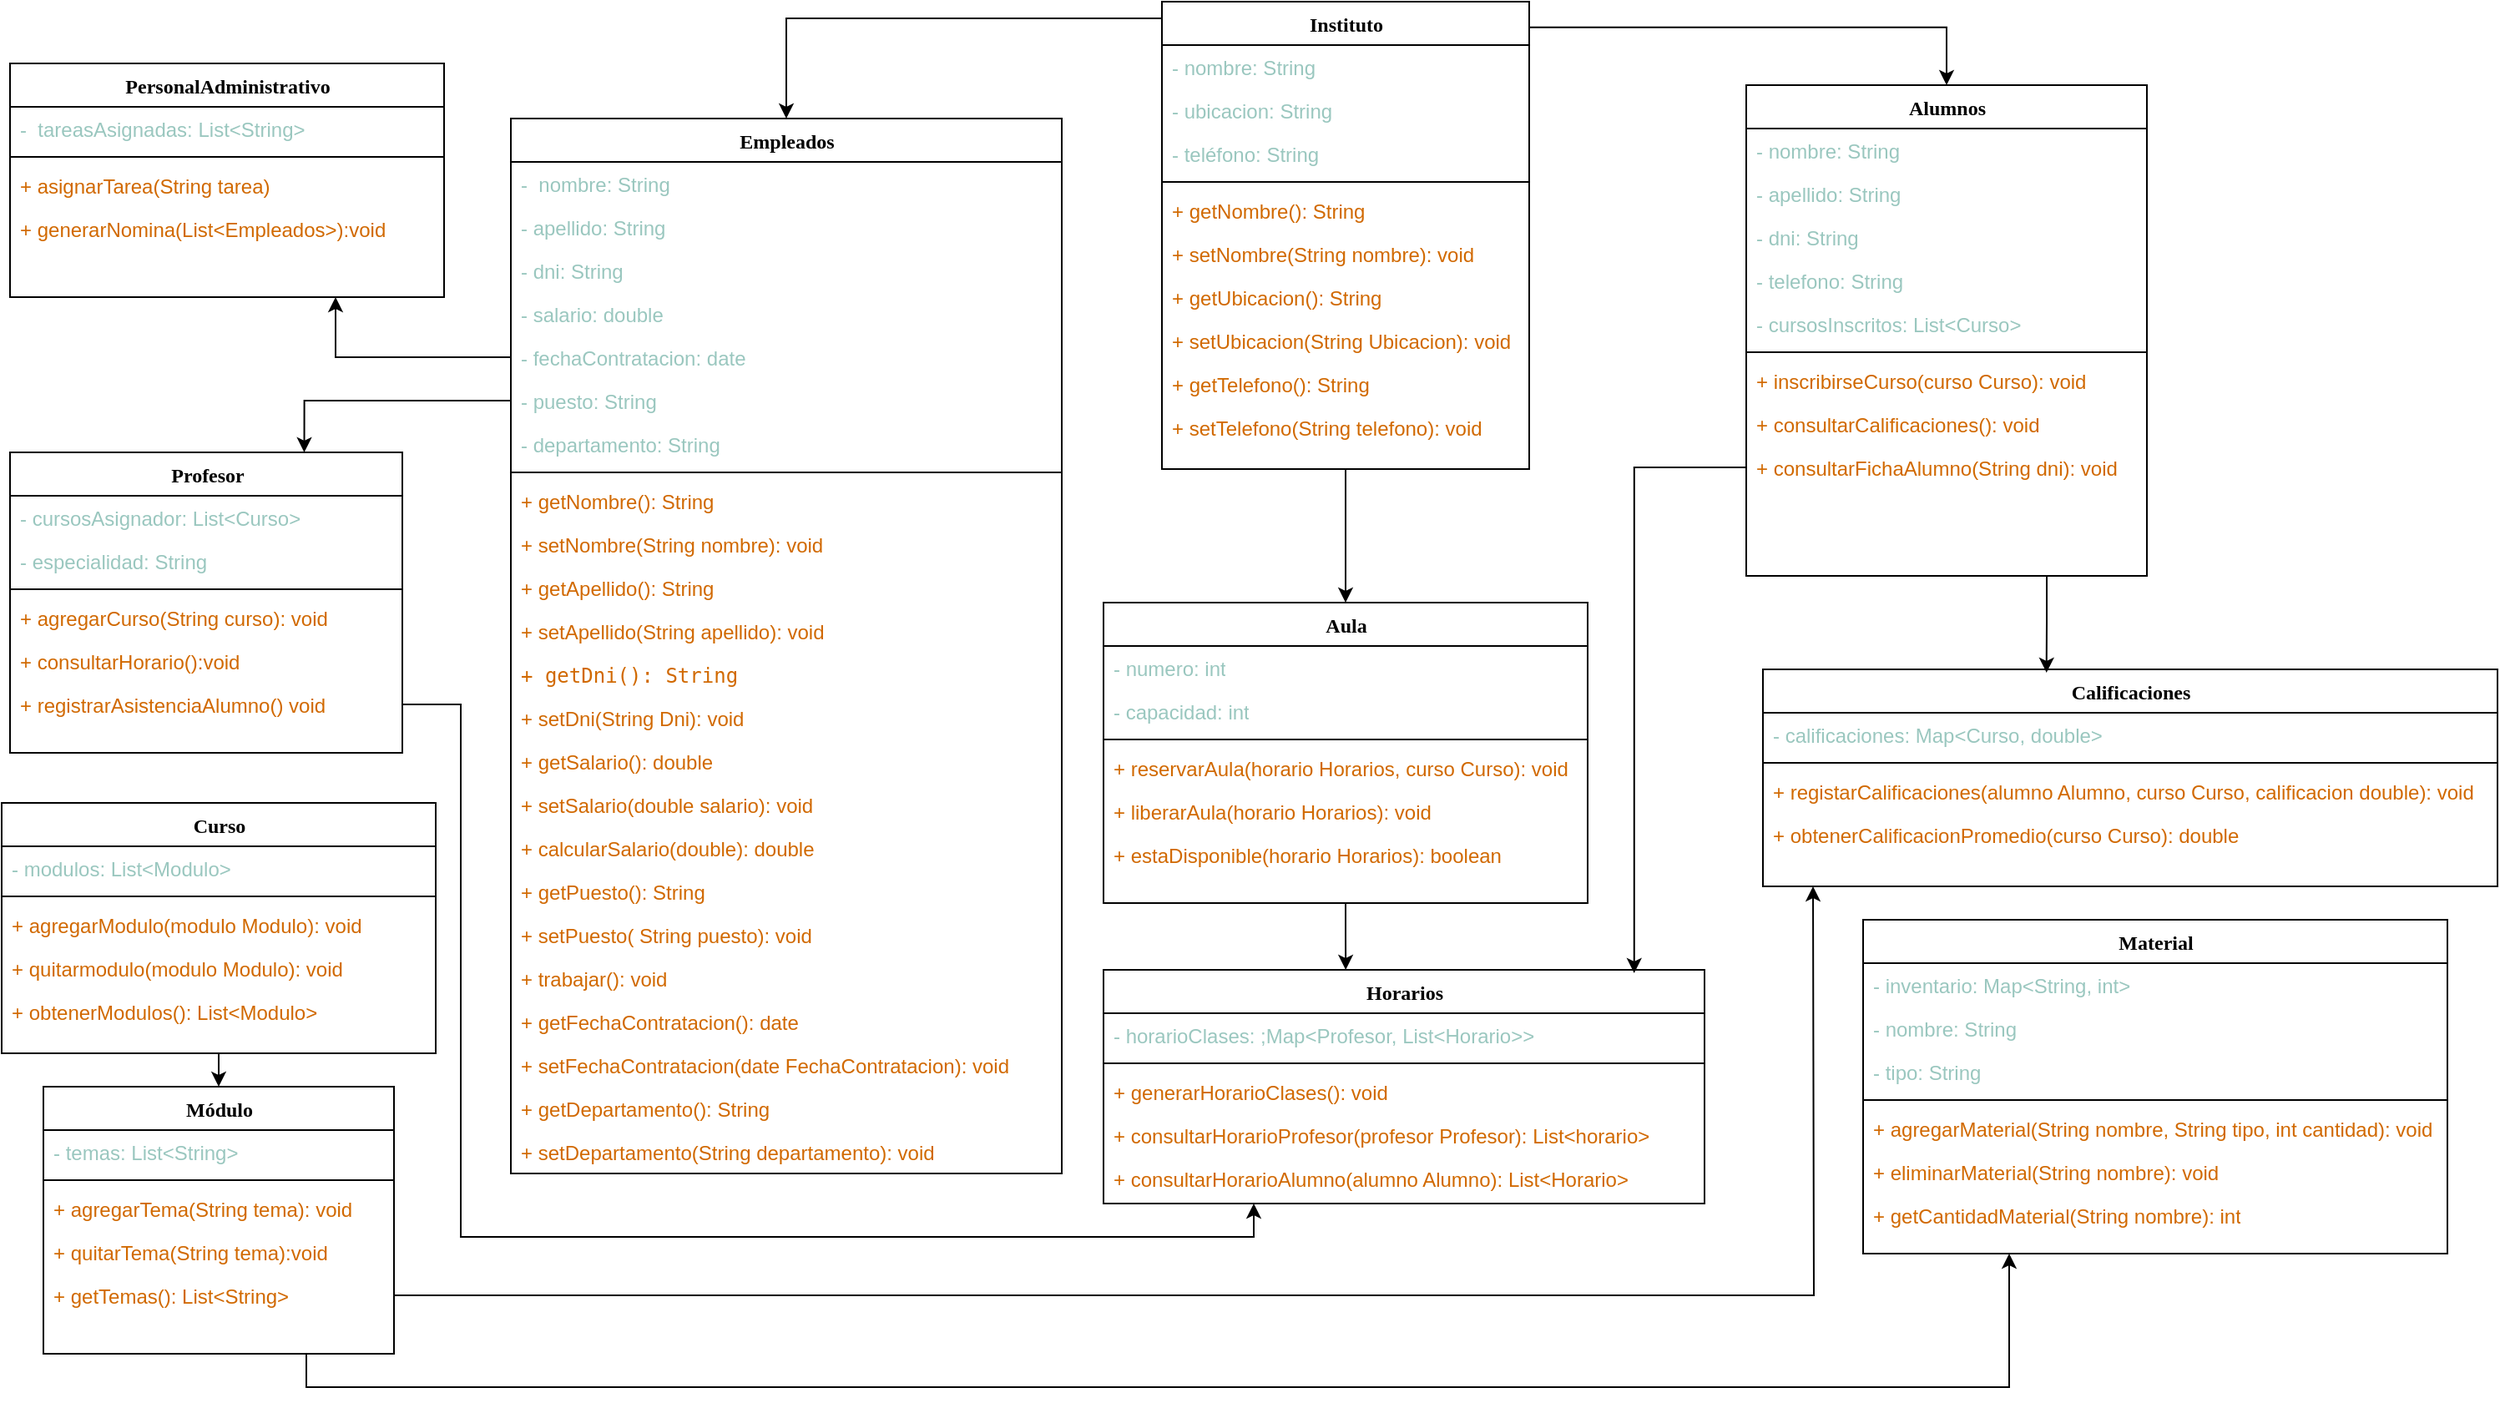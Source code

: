 <mxfile version="24.3.1" type="github">
  <diagram name="Page-1" id="9f46799a-70d6-7492-0946-bef42562c5a5">
    <mxGraphModel dx="3174" dy="1144" grid="1" gridSize="10" guides="1" tooltips="1" connect="1" arrows="1" fold="1" page="1" pageScale="1" pageWidth="1100" pageHeight="850" background="none" math="0" shadow="0">
      <root>
        <mxCell id="0" />
        <mxCell id="1" parent="0" />
        <mxCell id="wQoKqbpLj_JHxlvhYziX-173" style="edgeStyle=orthogonalEdgeStyle;rounded=0;orthogonalLoop=1;jettySize=auto;html=1;exitX=0.5;exitY=1;exitDx=0;exitDy=0;entryX=0.5;entryY=0;entryDx=0;entryDy=0;" edge="1" parent="1" source="78961159f06e98e8-69" target="wQoKqbpLj_JHxlvhYziX-27">
          <mxGeometry relative="1" as="geometry" />
        </mxCell>
        <mxCell id="78961159f06e98e8-69" value="&lt;font style=&quot;vertical-align: inherit;&quot;&gt;&lt;font style=&quot;vertical-align: inherit;&quot;&gt;&lt;font style=&quot;vertical-align: inherit;&quot;&gt;&lt;font style=&quot;vertical-align: inherit;&quot;&gt;Instituto&lt;/font&gt;&lt;/font&gt;&lt;/font&gt;&lt;/font&gt;" style="swimlane;html=1;fontStyle=1;align=center;verticalAlign=top;childLayout=stackLayout;horizontal=1;startSize=26;horizontalStack=0;resizeParent=1;resizeLast=0;collapsible=1;marginBottom=0;swimlaneFillColor=#ffffff;rounded=0;shadow=0;comic=0;labelBackgroundColor=none;strokeWidth=1;fillColor=none;fontFamily=Verdana;fontSize=12" parent="1" vertex="1">
          <mxGeometry x="-390" y="10" width="220" height="280" as="geometry" />
        </mxCell>
        <mxCell id="78961159f06e98e8-71" value="&lt;font style=&quot;vertical-align: inherit;&quot;&gt;&lt;font style=&quot;vertical-align: inherit;&quot;&gt;- nombre: String&lt;/font&gt;&lt;/font&gt;" style="text;html=1;strokeColor=none;fillColor=none;align=left;verticalAlign=top;spacingLeft=4;spacingRight=4;whiteSpace=wrap;overflow=hidden;rotatable=0;points=[[0,0.5],[1,0.5]];portConstraint=eastwest;fontColor=#9AC7BF;" parent="78961159f06e98e8-69" vertex="1">
          <mxGeometry y="26" width="220" height="26" as="geometry" />
        </mxCell>
        <mxCell id="78961159f06e98e8-72" value="&lt;font style=&quot;vertical-align: inherit;&quot;&gt;&lt;font style=&quot;vertical-align: inherit;&quot;&gt;- ubicacion: String&lt;/font&gt;&lt;/font&gt;" style="text;html=1;strokeColor=none;fillColor=none;align=left;verticalAlign=top;spacingLeft=4;spacingRight=4;whiteSpace=wrap;overflow=hidden;rotatable=0;points=[[0,0.5],[1,0.5]];portConstraint=eastwest;fontColor=#9AC7BF;" parent="78961159f06e98e8-69" vertex="1">
          <mxGeometry y="52" width="220" height="26" as="geometry" />
        </mxCell>
        <mxCell id="78961159f06e98e8-74" value="&lt;font style=&quot;vertical-align: inherit;&quot;&gt;&lt;font style=&quot;vertical-align: inherit;&quot;&gt;&lt;font style=&quot;vertical-align: inherit;&quot;&gt;&lt;font style=&quot;vertical-align: inherit;&quot;&gt;- teléfono: String&lt;/font&gt;&lt;/font&gt;&lt;/font&gt;&lt;/font&gt;" style="text;html=1;strokeColor=none;fillColor=none;align=left;verticalAlign=top;spacingLeft=4;spacingRight=4;whiteSpace=wrap;overflow=hidden;rotatable=0;points=[[0,0.5],[1,0.5]];portConstraint=eastwest;fontColor=#9AC7BF;" parent="78961159f06e98e8-69" vertex="1">
          <mxGeometry y="78" width="220" height="26" as="geometry" />
        </mxCell>
        <mxCell id="78961159f06e98e8-77" value="" style="line;html=1;strokeWidth=1;fillColor=none;align=left;verticalAlign=middle;spacingTop=-1;spacingLeft=3;spacingRight=3;rotatable=0;labelPosition=right;points=[];portConstraint=eastwest;" parent="78961159f06e98e8-69" vertex="1">
          <mxGeometry y="104" width="220" height="8" as="geometry" />
        </mxCell>
        <mxCell id="78961159f06e98e8-78" value="&lt;font style=&quot;vertical-align: inherit;&quot;&gt;&lt;font style=&quot;vertical-align: inherit;&quot;&gt;&lt;font style=&quot;vertical-align: inherit;&quot;&gt;&lt;font style=&quot;vertical-align: inherit;&quot;&gt;&lt;font style=&quot;vertical-align: inherit;&quot;&gt;&lt;font style=&quot;vertical-align: inherit;&quot;&gt;&lt;font style=&quot;vertical-align: inherit;&quot;&gt;&lt;font style=&quot;vertical-align: inherit;&quot;&gt;&lt;font style=&quot;vertical-align: inherit;&quot;&gt;&lt;font style=&quot;vertical-align: inherit;&quot;&gt;+ getNombre(): String&lt;/font&gt;&lt;/font&gt;&lt;/font&gt;&lt;/font&gt;&lt;/font&gt;&lt;/font&gt;&lt;/font&gt;&lt;/font&gt;&lt;/font&gt;&lt;/font&gt;" style="text;html=1;strokeColor=none;fillColor=none;align=left;verticalAlign=top;spacingLeft=4;spacingRight=4;whiteSpace=wrap;overflow=hidden;rotatable=0;points=[[0,0.5],[1,0.5]];portConstraint=eastwest;fontColor=#D16900;" parent="78961159f06e98e8-69" vertex="1">
          <mxGeometry y="112" width="220" height="26" as="geometry" />
        </mxCell>
        <mxCell id="78961159f06e98e8-79" value="&lt;font style=&quot;vertical-align: inherit;&quot;&gt;&lt;font style=&quot;vertical-align: inherit;&quot;&gt;&lt;font style=&quot;vertical-align: inherit;&quot;&gt;&lt;font style=&quot;vertical-align: inherit;&quot;&gt;&lt;font style=&quot;vertical-align: inherit;&quot;&gt;&lt;font style=&quot;vertical-align: inherit;&quot;&gt;&lt;font style=&quot;vertical-align: inherit;&quot;&gt;&lt;font style=&quot;vertical-align: inherit;&quot;&gt;&lt;font style=&quot;vertical-align: inherit;&quot;&gt;&lt;font style=&quot;vertical-align: inherit;&quot;&gt;+ setNombre(String nombre): void&lt;/font&gt;&lt;/font&gt;&lt;/font&gt;&lt;/font&gt;&lt;/font&gt;&lt;/font&gt;&lt;/font&gt;&lt;/font&gt;&lt;/font&gt;&lt;/font&gt;" style="text;html=1;strokeColor=none;fillColor=none;align=left;verticalAlign=top;spacingLeft=4;spacingRight=4;whiteSpace=wrap;overflow=hidden;rotatable=0;points=[[0,0.5],[1,0.5]];portConstraint=eastwest;fontColor=#D16900;" parent="78961159f06e98e8-69" vertex="1">
          <mxGeometry y="138" width="220" height="26" as="geometry" />
        </mxCell>
        <mxCell id="78961159f06e98e8-80" value="&lt;font style=&quot;vertical-align: inherit;&quot;&gt;&lt;font style=&quot;vertical-align: inherit;&quot;&gt;&lt;font style=&quot;vertical-align: inherit;&quot;&gt;&lt;font style=&quot;vertical-align: inherit;&quot;&gt;+ getUbicacion(): String&lt;/font&gt;&lt;/font&gt;&lt;/font&gt;&lt;/font&gt;" style="text;html=1;strokeColor=none;fillColor=none;align=left;verticalAlign=top;spacingLeft=4;spacingRight=4;whiteSpace=wrap;overflow=hidden;rotatable=0;points=[[0,0.5],[1,0.5]];portConstraint=eastwest;fontColor=#D16900;" parent="78961159f06e98e8-69" vertex="1">
          <mxGeometry y="164" width="220" height="26" as="geometry" />
        </mxCell>
        <mxCell id="78961159f06e98e8-81" value="&lt;font style=&quot;vertical-align: inherit;&quot;&gt;&lt;font style=&quot;vertical-align: inherit;&quot;&gt;&lt;font style=&quot;vertical-align: inherit;&quot;&gt;&lt;font style=&quot;vertical-align: inherit;&quot;&gt;&lt;font style=&quot;vertical-align: inherit;&quot;&gt;&lt;font style=&quot;vertical-align: inherit;&quot;&gt;&lt;font style=&quot;vertical-align: inherit;&quot;&gt;&lt;font style=&quot;vertical-align: inherit;&quot;&gt;+ setUbicacion(String Ubicacion): void&lt;/font&gt;&lt;/font&gt;&lt;/font&gt;&lt;/font&gt;&lt;/font&gt;&lt;/font&gt;&lt;/font&gt;&lt;/font&gt;" style="text;html=1;strokeColor=none;fillColor=none;align=left;verticalAlign=top;spacingLeft=4;spacingRight=4;whiteSpace=wrap;overflow=hidden;rotatable=0;points=[[0,0.5],[1,0.5]];portConstraint=eastwest;fontColor=#D16900;" parent="78961159f06e98e8-69" vertex="1">
          <mxGeometry y="190" width="220" height="26" as="geometry" />
        </mxCell>
        <mxCell id="xX47wj62zkI7FS4dCTYo-1" value="&lt;font style=&quot;vertical-align: inherit;&quot;&gt;&lt;font style=&quot;vertical-align: inherit;&quot;&gt;&lt;font style=&quot;vertical-align: inherit;&quot;&gt;&lt;font style=&quot;vertical-align: inherit;&quot;&gt;&lt;font style=&quot;vertical-align: inherit;&quot;&gt;&lt;font style=&quot;vertical-align: inherit;&quot;&gt;&lt;font style=&quot;vertical-align: inherit;&quot;&gt;&lt;font style=&quot;vertical-align: inherit;&quot;&gt;&lt;font style=&quot;vertical-align: inherit;&quot;&gt;&lt;font style=&quot;vertical-align: inherit;&quot;&gt;&lt;font style=&quot;vertical-align: inherit;&quot;&gt;&lt;font style=&quot;vertical-align: inherit;&quot;&gt;&lt;font style=&quot;vertical-align: inherit;&quot;&gt;&lt;font style=&quot;vertical-align: inherit;&quot;&gt;&lt;font style=&quot;vertical-align: inherit;&quot;&gt;&lt;font style=&quot;vertical-align: inherit;&quot;&gt;+ getTelefono(): String&lt;/font&gt;&lt;/font&gt;&lt;/font&gt;&lt;/font&gt;&lt;/font&gt;&lt;/font&gt;&lt;/font&gt;&lt;/font&gt;&lt;/font&gt;&lt;/font&gt;&lt;/font&gt;&lt;/font&gt;&lt;/font&gt;&lt;/font&gt;&lt;/font&gt;&lt;/font&gt;" style="text;html=1;strokeColor=none;fillColor=none;align=left;verticalAlign=top;spacingLeft=4;spacingRight=4;whiteSpace=wrap;overflow=hidden;rotatable=0;points=[[0,0.5],[1,0.5]];portConstraint=eastwest;fontColor=#D16900;" parent="78961159f06e98e8-69" vertex="1">
          <mxGeometry y="216" width="220" height="26" as="geometry" />
        </mxCell>
        <mxCell id="xX47wj62zkI7FS4dCTYo-2" value="&lt;font style=&quot;vertical-align: inherit;&quot;&gt;&lt;font style=&quot;vertical-align: inherit;&quot;&gt;&lt;font style=&quot;vertical-align: inherit;&quot;&gt;&lt;font style=&quot;vertical-align: inherit;&quot;&gt;&lt;font style=&quot;vertical-align: inherit;&quot;&gt;&lt;font style=&quot;vertical-align: inherit;&quot;&gt;&lt;font style=&quot;vertical-align: inherit;&quot;&gt;&lt;font style=&quot;vertical-align: inherit;&quot;&gt;&lt;font style=&quot;vertical-align: inherit;&quot;&gt;&lt;font style=&quot;vertical-align: inherit;&quot;&gt;&lt;font style=&quot;vertical-align: inherit;&quot;&gt;&lt;font style=&quot;vertical-align: inherit;&quot;&gt;&lt;font style=&quot;vertical-align: inherit;&quot;&gt;&lt;font style=&quot;vertical-align: inherit;&quot;&gt;&lt;font style=&quot;vertical-align: inherit;&quot;&gt;&lt;font style=&quot;vertical-align: inherit;&quot;&gt;&lt;font style=&quot;vertical-align: inherit;&quot;&gt;&lt;font style=&quot;vertical-align: inherit;&quot;&gt;&lt;font style=&quot;vertical-align: inherit;&quot;&gt;&lt;font style=&quot;vertical-align: inherit;&quot;&gt;&lt;font style=&quot;vertical-align: inherit;&quot;&gt;&lt;font style=&quot;vertical-align: inherit;&quot;&gt;&lt;font style=&quot;vertical-align: inherit;&quot;&gt;&lt;font style=&quot;vertical-align: inherit;&quot;&gt;+ setTelefono(String telefono): void&lt;/font&gt;&lt;/font&gt;&lt;/font&gt;&lt;/font&gt;&lt;/font&gt;&lt;/font&gt;&lt;/font&gt;&lt;/font&gt;&lt;/font&gt;&lt;/font&gt;&lt;/font&gt;&lt;/font&gt;&lt;/font&gt;&lt;/font&gt;&lt;/font&gt;&lt;/font&gt;&lt;/font&gt;&lt;/font&gt;&lt;/font&gt;&lt;/font&gt;&lt;/font&gt;&lt;/font&gt;&lt;/font&gt;&lt;/font&gt;" style="text;html=1;strokeColor=none;fillColor=none;align=left;verticalAlign=top;spacingLeft=4;spacingRight=4;whiteSpace=wrap;overflow=hidden;rotatable=0;points=[[0,0.5],[1,0.5]];portConstraint=eastwest;fontColor=#D16900;" parent="78961159f06e98e8-69" vertex="1">
          <mxGeometry y="242" width="220" height="26" as="geometry" />
        </mxCell>
        <mxCell id="wQoKqbpLj_JHxlvhYziX-191" style="edgeStyle=orthogonalEdgeStyle;rounded=0;orthogonalLoop=1;jettySize=auto;html=1;entryX=0.25;entryY=1;entryDx=0;entryDy=0;exitX=1;exitY=0.5;exitDx=0;exitDy=0;" edge="1" parent="1" source="xX47wj62zkI7FS4dCTYo-26" target="wQoKqbpLj_JHxlvhYziX-84">
          <mxGeometry relative="1" as="geometry">
            <mxPoint x="-870" y="460" as="sourcePoint" />
            <Array as="points">
              <mxPoint x="-810" y="431" />
              <mxPoint x="-810" y="750" />
              <mxPoint x="-335" y="750" />
            </Array>
          </mxGeometry>
        </mxCell>
        <mxCell id="xX47wj62zkI7FS4dCTYo-15" value="&lt;font style=&quot;vertical-align: inherit;&quot;&gt;&lt;font style=&quot;vertical-align: inherit;&quot;&gt;Profesor&lt;/font&gt;&lt;/font&gt;" style="swimlane;html=1;fontStyle=1;align=center;verticalAlign=top;childLayout=stackLayout;horizontal=1;startSize=26;horizontalStack=0;resizeParent=1;resizeLast=0;collapsible=1;marginBottom=0;swimlaneFillColor=#ffffff;rounded=0;shadow=0;comic=0;labelBackgroundColor=none;strokeWidth=1;fillColor=none;fontFamily=Verdana;fontSize=12" parent="1" vertex="1">
          <mxGeometry x="-1080" y="280" width="235" height="180" as="geometry" />
        </mxCell>
        <mxCell id="xX47wj62zkI7FS4dCTYo-16" value="&lt;font style=&quot;vertical-align: inherit;&quot;&gt;&lt;font style=&quot;vertical-align: inherit;&quot;&gt;- cursosAsignador:&amp;nbsp;&lt;/font&gt;&lt;/font&gt;&lt;span style=&quot;&quot;&gt;List&amp;lt;Curso&amp;gt;&lt;/span&gt;" style="text;html=1;strokeColor=none;fillColor=none;align=left;verticalAlign=top;spacingLeft=4;spacingRight=4;whiteSpace=wrap;overflow=hidden;rotatable=0;points=[[0,0.5],[1,0.5]];portConstraint=eastwest;fontColor=#9AC7BF;" parent="xX47wj62zkI7FS4dCTYo-15" vertex="1">
          <mxGeometry y="26" width="235" height="26" as="geometry" />
        </mxCell>
        <mxCell id="xX47wj62zkI7FS4dCTYo-17" value="- especialidad: String" style="text;html=1;strokeColor=none;fillColor=none;align=left;verticalAlign=top;spacingLeft=4;spacingRight=4;whiteSpace=wrap;overflow=hidden;rotatable=0;points=[[0,0.5],[1,0.5]];portConstraint=eastwest;fontColor=#9AC7BF;" parent="xX47wj62zkI7FS4dCTYo-15" vertex="1">
          <mxGeometry y="52" width="235" height="26" as="geometry" />
        </mxCell>
        <mxCell id="xX47wj62zkI7FS4dCTYo-23" value="" style="line;html=1;strokeWidth=1;fillColor=none;align=left;verticalAlign=middle;spacingTop=-1;spacingLeft=3;spacingRight=3;rotatable=0;labelPosition=right;points=[];portConstraint=eastwest;" parent="xX47wj62zkI7FS4dCTYo-15" vertex="1">
          <mxGeometry y="78" width="235" height="8" as="geometry" />
        </mxCell>
        <mxCell id="xX47wj62zkI7FS4dCTYo-24" value="+ agregarCurso(String curso): void" style="text;html=1;strokeColor=none;fillColor=none;align=left;verticalAlign=top;spacingLeft=4;spacingRight=4;whiteSpace=wrap;overflow=hidden;rotatable=0;points=[[0,0.5],[1,0.5]];portConstraint=eastwest;fontColor=#D16900;" parent="xX47wj62zkI7FS4dCTYo-15" vertex="1">
          <mxGeometry y="86" width="235" height="26" as="geometry" />
        </mxCell>
        <mxCell id="xX47wj62zkI7FS4dCTYo-25" value="+ consultarHorario():void" style="text;html=1;strokeColor=none;fillColor=none;align=left;verticalAlign=top;spacingLeft=4;spacingRight=4;whiteSpace=wrap;overflow=hidden;rotatable=0;points=[[0,0.5],[1,0.5]];portConstraint=eastwest;fontColor=#D16900;" parent="xX47wj62zkI7FS4dCTYo-15" vertex="1">
          <mxGeometry y="112" width="235" height="26" as="geometry" />
        </mxCell>
        <mxCell id="xX47wj62zkI7FS4dCTYo-26" value="+ registrarAsistenciaAlumno() void" style="text;html=1;strokeColor=none;fillColor=none;align=left;verticalAlign=top;spacingLeft=4;spacingRight=4;whiteSpace=wrap;overflow=hidden;rotatable=0;points=[[0,0.5],[1,0.5]];portConstraint=eastwest;fontColor=#D16900;" parent="xX47wj62zkI7FS4dCTYo-15" vertex="1">
          <mxGeometry y="138" width="235" height="26" as="geometry" />
        </mxCell>
        <mxCell id="xX47wj62zkI7FS4dCTYo-27" value="&lt;font style=&quot;vertical-align: inherit;&quot;&gt;&lt;font style=&quot;vertical-align: inherit;&quot;&gt;&lt;font style=&quot;vertical-align: inherit;&quot;&gt;&lt;font style=&quot;vertical-align: inherit;&quot;&gt;Empleados&lt;/font&gt;&lt;/font&gt;&lt;/font&gt;&lt;/font&gt;" style="swimlane;html=1;fontStyle=1;align=center;verticalAlign=top;childLayout=stackLayout;horizontal=1;startSize=26;horizontalStack=0;resizeParent=1;resizeLast=0;collapsible=1;marginBottom=0;swimlaneFillColor=#ffffff;rounded=0;shadow=0;comic=0;labelBackgroundColor=none;strokeWidth=1;fillColor=none;fontFamily=Verdana;fontSize=12" parent="1" vertex="1">
          <mxGeometry x="-780" y="80" width="330" height="632" as="geometry" />
        </mxCell>
        <mxCell id="xX47wj62zkI7FS4dCTYo-28" value="&lt;font style=&quot;vertical-align: inherit;&quot;&gt;&lt;font style=&quot;vertical-align: inherit;&quot;&gt;-&amp;nbsp; nombre: String&lt;/font&gt;&lt;/font&gt;" style="text;html=1;strokeColor=none;fillColor=none;align=left;verticalAlign=top;spacingLeft=4;spacingRight=4;whiteSpace=wrap;overflow=hidden;rotatable=0;points=[[0,0.5],[1,0.5]];portConstraint=eastwest;fontColor=#9AC7BF;" parent="xX47wj62zkI7FS4dCTYo-27" vertex="1">
          <mxGeometry y="26" width="330" height="26" as="geometry" />
        </mxCell>
        <mxCell id="xX47wj62zkI7FS4dCTYo-29" value="&lt;font style=&quot;vertical-align: inherit;&quot;&gt;&lt;font style=&quot;vertical-align: inherit;&quot;&gt;- apellido: String&lt;/font&gt;&lt;/font&gt;" style="text;html=1;strokeColor=none;fillColor=none;align=left;verticalAlign=top;spacingLeft=4;spacingRight=4;whiteSpace=wrap;overflow=hidden;rotatable=0;points=[[0,0.5],[1,0.5]];portConstraint=eastwest;fontColor=#9AC7BF;" parent="xX47wj62zkI7FS4dCTYo-27" vertex="1">
          <mxGeometry y="52" width="330" height="26" as="geometry" />
        </mxCell>
        <mxCell id="xX47wj62zkI7FS4dCTYo-30" value="&lt;font style=&quot;vertical-align: inherit;&quot;&gt;&lt;font style=&quot;vertical-align: inherit;&quot;&gt;- dni: String&lt;/font&gt;&lt;/font&gt;" style="text;html=1;strokeColor=none;fillColor=none;align=left;verticalAlign=top;spacingLeft=4;spacingRight=4;whiteSpace=wrap;overflow=hidden;rotatable=0;points=[[0,0.5],[1,0.5]];portConstraint=eastwest;fontColor=#9AC7BF;" parent="xX47wj62zkI7FS4dCTYo-27" vertex="1">
          <mxGeometry y="78" width="330" height="26" as="geometry" />
        </mxCell>
        <mxCell id="wQoKqbpLj_JHxlvhYziX-137" value="&lt;font style=&quot;vertical-align: inherit;&quot;&gt;&lt;font style=&quot;vertical-align: inherit;&quot;&gt;- salario: double&lt;/font&gt;&lt;/font&gt;" style="text;html=1;strokeColor=none;fillColor=none;align=left;verticalAlign=top;spacingLeft=4;spacingRight=4;whiteSpace=wrap;overflow=hidden;rotatable=0;points=[[0,0.5],[1,0.5]];portConstraint=eastwest;fontColor=#9AC7BF;" vertex="1" parent="xX47wj62zkI7FS4dCTYo-27">
          <mxGeometry y="104" width="330" height="26" as="geometry" />
        </mxCell>
        <mxCell id="wQoKqbpLj_JHxlvhYziX-140" value="&lt;font style=&quot;vertical-align: inherit;&quot;&gt;&lt;font style=&quot;vertical-align: inherit;&quot;&gt;- fechaContratacion: date&lt;/font&gt;&lt;/font&gt;" style="text;html=1;strokeColor=none;fillColor=none;align=left;verticalAlign=top;spacingLeft=4;spacingRight=4;whiteSpace=wrap;overflow=hidden;rotatable=0;points=[[0,0.5],[1,0.5]];portConstraint=eastwest;fontColor=#9AC7BF;" vertex="1" parent="xX47wj62zkI7FS4dCTYo-27">
          <mxGeometry y="130" width="330" height="26" as="geometry" />
        </mxCell>
        <mxCell id="wQoKqbpLj_JHxlvhYziX-141" value="&lt;font style=&quot;vertical-align: inherit;&quot;&gt;&lt;font style=&quot;vertical-align: inherit;&quot;&gt;- puesto: String&lt;/font&gt;&lt;/font&gt;" style="text;html=1;strokeColor=none;fillColor=none;align=left;verticalAlign=top;spacingLeft=4;spacingRight=4;whiteSpace=wrap;overflow=hidden;rotatable=0;points=[[0,0.5],[1,0.5]];portConstraint=eastwest;fontColor=#9AC7BF;" vertex="1" parent="xX47wj62zkI7FS4dCTYo-27">
          <mxGeometry y="156" width="330" height="26" as="geometry" />
        </mxCell>
        <mxCell id="wQoKqbpLj_JHxlvhYziX-142" value="&lt;font style=&quot;vertical-align: inherit;&quot;&gt;&lt;font style=&quot;vertical-align: inherit;&quot;&gt;- departamento: String&lt;/font&gt;&lt;/font&gt;" style="text;html=1;strokeColor=none;fillColor=none;align=left;verticalAlign=top;spacingLeft=4;spacingRight=4;whiteSpace=wrap;overflow=hidden;rotatable=0;points=[[0,0.5],[1,0.5]];portConstraint=eastwest;fontColor=#9AC7BF;" vertex="1" parent="xX47wj62zkI7FS4dCTYo-27">
          <mxGeometry y="182" width="330" height="26" as="geometry" />
        </mxCell>
        <mxCell id="xX47wj62zkI7FS4dCTYo-31" value="" style="line;html=1;strokeWidth=1;fillColor=none;align=left;verticalAlign=middle;spacingTop=-1;spacingLeft=3;spacingRight=3;rotatable=0;labelPosition=right;points=[];portConstraint=eastwest;" parent="xX47wj62zkI7FS4dCTYo-27" vertex="1">
          <mxGeometry y="208" width="330" height="8" as="geometry" />
        </mxCell>
        <mxCell id="xX47wj62zkI7FS4dCTYo-32" value="&lt;font style=&quot;vertical-align: inherit;&quot;&gt;&lt;font style=&quot;vertical-align: inherit;&quot;&gt;&lt;font style=&quot;vertical-align: inherit;&quot;&gt;&lt;font style=&quot;vertical-align: inherit;&quot;&gt;&lt;font style=&quot;vertical-align: inherit;&quot;&gt;&lt;font style=&quot;vertical-align: inherit;&quot;&gt;+ getNombre(): String&lt;/font&gt;&lt;/font&gt;&lt;/font&gt;&lt;/font&gt;&lt;/font&gt;&lt;/font&gt;&lt;div&gt;&lt;font style=&quot;vertical-align: inherit;&quot;&gt;&lt;font style=&quot;vertical-align: inherit;&quot;&gt;&lt;font style=&quot;vertical-align: inherit;&quot;&gt;&lt;font style=&quot;vertical-align: inherit;&quot;&gt;&lt;font style=&quot;vertical-align: inherit;&quot;&gt;&lt;font style=&quot;vertical-align: inherit;&quot;&gt;&lt;br&gt;&lt;/font&gt;&lt;/font&gt;&lt;/font&gt;&lt;/font&gt;&lt;/font&gt;&lt;/font&gt;&lt;/div&gt;" style="text;html=1;strokeColor=none;fillColor=none;align=left;verticalAlign=top;spacingLeft=4;spacingRight=4;whiteSpace=wrap;overflow=hidden;rotatable=0;points=[[0,0.5],[1,0.5]];portConstraint=eastwest;fontColor=#D16900;" parent="xX47wj62zkI7FS4dCTYo-27" vertex="1">
          <mxGeometry y="216" width="330" height="26" as="geometry" />
        </mxCell>
        <mxCell id="wQoKqbpLj_JHxlvhYziX-143" value="&lt;font style=&quot;vertical-align: inherit;&quot;&gt;&lt;font style=&quot;vertical-align: inherit;&quot;&gt;&lt;font style=&quot;vertical-align: inherit;&quot;&gt;&lt;font style=&quot;vertical-align: inherit;&quot;&gt;&lt;font style=&quot;vertical-align: inherit;&quot;&gt;&lt;font style=&quot;vertical-align: inherit;&quot;&gt;+ setNombre(String nombre):&amp;nbsp;&lt;/font&gt;&lt;/font&gt;&lt;/font&gt;&lt;/font&gt;&lt;/font&gt;&lt;/font&gt;&lt;span style=&quot;background-color: initial;&quot;&gt;void&lt;/span&gt;" style="text;html=1;strokeColor=none;fillColor=none;align=left;verticalAlign=top;spacingLeft=4;spacingRight=4;whiteSpace=wrap;overflow=hidden;rotatable=0;points=[[0,0.5],[1,0.5]];portConstraint=eastwest;fontColor=#D16900;" vertex="1" parent="xX47wj62zkI7FS4dCTYo-27">
          <mxGeometry y="242" width="330" height="26" as="geometry" />
        </mxCell>
        <mxCell id="wQoKqbpLj_JHxlvhYziX-145" value="&lt;font style=&quot;vertical-align: inherit;&quot;&gt;&lt;font style=&quot;vertical-align: inherit;&quot;&gt;&lt;font style=&quot;vertical-align: inherit;&quot;&gt;&lt;font style=&quot;vertical-align: inherit;&quot;&gt;&lt;font style=&quot;vertical-align: inherit;&quot;&gt;&lt;font style=&quot;vertical-align: inherit;&quot;&gt;+ getApellido(): String&lt;/font&gt;&lt;/font&gt;&lt;/font&gt;&lt;/font&gt;&lt;/font&gt;&lt;/font&gt;&lt;div&gt;&lt;font style=&quot;vertical-align: inherit;&quot;&gt;&lt;font style=&quot;vertical-align: inherit;&quot;&gt;&lt;font style=&quot;vertical-align: inherit;&quot;&gt;&lt;font style=&quot;vertical-align: inherit;&quot;&gt;&lt;font style=&quot;vertical-align: inherit;&quot;&gt;&lt;font style=&quot;vertical-align: inherit;&quot;&gt;&lt;br&gt;&lt;/font&gt;&lt;/font&gt;&lt;/font&gt;&lt;/font&gt;&lt;/font&gt;&lt;/font&gt;&lt;/div&gt;" style="text;html=1;strokeColor=none;fillColor=none;align=left;verticalAlign=top;spacingLeft=4;spacingRight=4;whiteSpace=wrap;overflow=hidden;rotatable=0;points=[[0,0.5],[1,0.5]];portConstraint=eastwest;fontColor=#D16900;" vertex="1" parent="xX47wj62zkI7FS4dCTYo-27">
          <mxGeometry y="268" width="330" height="26" as="geometry" />
        </mxCell>
        <mxCell id="wQoKqbpLj_JHxlvhYziX-144" value="&lt;font style=&quot;vertical-align: inherit;&quot;&gt;&lt;font style=&quot;vertical-align: inherit;&quot;&gt;&lt;font style=&quot;vertical-align: inherit;&quot;&gt;&lt;font style=&quot;vertical-align: inherit;&quot;&gt;&lt;font style=&quot;vertical-align: inherit;&quot;&gt;&lt;font style=&quot;vertical-align: inherit;&quot;&gt;+ setApellido(String apellido): void&lt;/font&gt;&lt;/font&gt;&lt;/font&gt;&lt;/font&gt;&lt;/font&gt;&lt;/font&gt;&lt;div&gt;&lt;font style=&quot;vertical-align: inherit;&quot;&gt;&lt;font style=&quot;vertical-align: inherit;&quot;&gt;&lt;font style=&quot;vertical-align: inherit;&quot;&gt;&lt;font style=&quot;vertical-align: inherit;&quot;&gt;&lt;font style=&quot;vertical-align: inherit;&quot;&gt;&lt;font style=&quot;vertical-align: inherit;&quot;&gt;&lt;br&gt;&lt;/font&gt;&lt;/font&gt;&lt;/font&gt;&lt;/font&gt;&lt;/font&gt;&lt;/font&gt;&lt;/div&gt;" style="text;html=1;strokeColor=none;fillColor=none;align=left;verticalAlign=top;spacingLeft=4;spacingRight=4;whiteSpace=wrap;overflow=hidden;rotatable=0;points=[[0,0.5],[1,0.5]];portConstraint=eastwest;fontColor=#D16900;" vertex="1" parent="xX47wj62zkI7FS4dCTYo-27">
          <mxGeometry y="294" width="330" height="26" as="geometry" />
        </mxCell>
        <mxCell id="xX47wj62zkI7FS4dCTYo-35" value="&lt;span style=&quot;font-family: &amp;quot;Söhne Mono&amp;quot;, Monaco, &amp;quot;Andale Mono&amp;quot;, &amp;quot;Ubuntu Mono&amp;quot;, monospace; white-space: pre;&quot;&gt;&lt;font style=&quot;font-size: 12px;&quot;&gt;+ getDni(): String &lt;/font&gt;&lt;/span&gt;" style="text;html=1;strokeColor=none;fillColor=none;align=left;verticalAlign=top;spacingLeft=4;spacingRight=4;whiteSpace=wrap;overflow=hidden;rotatable=0;points=[[0,0.5],[1,0.5]];portConstraint=eastwest;fontColor=#D16900;labelBackgroundColor=none;" parent="xX47wj62zkI7FS4dCTYo-27" vertex="1">
          <mxGeometry y="320" width="330" height="26" as="geometry" />
        </mxCell>
        <mxCell id="wQoKqbpLj_JHxlvhYziX-146" value="&lt;font style=&quot;vertical-align: inherit;&quot;&gt;&lt;font style=&quot;vertical-align: inherit;&quot;&gt;&lt;font style=&quot;vertical-align: inherit;&quot;&gt;&lt;font style=&quot;vertical-align: inherit;&quot;&gt;&lt;font style=&quot;vertical-align: inherit;&quot;&gt;&lt;font style=&quot;vertical-align: inherit;&quot;&gt;+ setDni(String Dni): void&lt;/font&gt;&lt;/font&gt;&lt;/font&gt;&lt;/font&gt;&lt;/font&gt;&lt;/font&gt;" style="text;html=1;strokeColor=none;fillColor=none;align=left;verticalAlign=top;spacingLeft=4;spacingRight=4;whiteSpace=wrap;overflow=hidden;rotatable=0;points=[[0,0.5],[1,0.5]];portConstraint=eastwest;fontColor=#D16900;" vertex="1" parent="xX47wj62zkI7FS4dCTYo-27">
          <mxGeometry y="346" width="330" height="26" as="geometry" />
        </mxCell>
        <mxCell id="xX47wj62zkI7FS4dCTYo-36" value="+ getSalario(): double" style="text;html=1;strokeColor=none;fillColor=none;align=left;verticalAlign=top;spacingLeft=4;spacingRight=4;whiteSpace=wrap;overflow=hidden;rotatable=0;points=[[0,0.5],[1,0.5]];portConstraint=eastwest;fontColor=#D16900;" parent="xX47wj62zkI7FS4dCTYo-27" vertex="1">
          <mxGeometry y="372" width="330" height="26" as="geometry" />
        </mxCell>
        <mxCell id="wQoKqbpLj_JHxlvhYziX-147" value="+ setSalario(double salario): void" style="text;html=1;strokeColor=none;fillColor=none;align=left;verticalAlign=top;spacingLeft=4;spacingRight=4;whiteSpace=wrap;overflow=hidden;rotatable=0;points=[[0,0.5],[1,0.5]];portConstraint=eastwest;fontColor=#D16900;" vertex="1" parent="xX47wj62zkI7FS4dCTYo-27">
          <mxGeometry y="398" width="330" height="26" as="geometry" />
        </mxCell>
        <mxCell id="xX47wj62zkI7FS4dCTYo-33" value="+ calcularSalario(double): double" style="text;html=1;strokeColor=none;fillColor=none;align=left;verticalAlign=top;spacingLeft=4;spacingRight=4;whiteSpace=wrap;overflow=hidden;rotatable=0;points=[[0,0.5],[1,0.5]];portConstraint=eastwest;fontColor=#D16900;" parent="xX47wj62zkI7FS4dCTYo-27" vertex="1">
          <mxGeometry y="424" width="330" height="26" as="geometry" />
        </mxCell>
        <mxCell id="wQoKqbpLj_JHxlvhYziX-148" value="+ getPuesto(): String" style="text;html=1;strokeColor=none;fillColor=none;align=left;verticalAlign=top;spacingLeft=4;spacingRight=4;whiteSpace=wrap;overflow=hidden;rotatable=0;points=[[0,0.5],[1,0.5]];portConstraint=eastwest;fontColor=#D16900;" vertex="1" parent="xX47wj62zkI7FS4dCTYo-27">
          <mxGeometry y="450" width="330" height="26" as="geometry" />
        </mxCell>
        <mxCell id="wQoKqbpLj_JHxlvhYziX-149" value="+ setPuesto( String puesto): void" style="text;html=1;strokeColor=none;fillColor=none;align=left;verticalAlign=top;spacingLeft=4;spacingRight=4;whiteSpace=wrap;overflow=hidden;rotatable=0;points=[[0,0.5],[1,0.5]];portConstraint=eastwest;fontColor=#D16900;" vertex="1" parent="xX47wj62zkI7FS4dCTYo-27">
          <mxGeometry y="476" width="330" height="26" as="geometry" />
        </mxCell>
        <mxCell id="xX47wj62zkI7FS4dCTYo-34" value="&lt;font style=&quot;vertical-align: inherit;&quot;&gt;&lt;font style=&quot;vertical-align: inherit;&quot;&gt;+ trabajar(): void&lt;/font&gt;&lt;/font&gt;" style="text;html=1;strokeColor=none;fillColor=none;align=left;verticalAlign=top;spacingLeft=4;spacingRight=4;whiteSpace=wrap;overflow=hidden;rotatable=0;points=[[0,0.5],[1,0.5]];portConstraint=eastwest;fontColor=#D16900;" parent="xX47wj62zkI7FS4dCTYo-27" vertex="1">
          <mxGeometry y="502" width="330" height="26" as="geometry" />
        </mxCell>
        <mxCell id="xX47wj62zkI7FS4dCTYo-37" value="+ getFechaContratacion(): date" style="text;html=1;strokeColor=none;fillColor=none;align=left;verticalAlign=top;spacingLeft=4;spacingRight=4;whiteSpace=wrap;overflow=hidden;rotatable=0;points=[[0,0.5],[1,0.5]];portConstraint=eastwest;fontColor=#D16900;" parent="xX47wj62zkI7FS4dCTYo-27" vertex="1">
          <mxGeometry y="528" width="330" height="26" as="geometry" />
        </mxCell>
        <mxCell id="wQoKqbpLj_JHxlvhYziX-150" value="+ setFechaContratacion(date FechaContratacion): void" style="text;html=1;strokeColor=none;fillColor=none;align=left;verticalAlign=top;spacingLeft=4;spacingRight=4;whiteSpace=wrap;overflow=hidden;rotatable=0;points=[[0,0.5],[1,0.5]];portConstraint=eastwest;fontColor=#D16900;" vertex="1" parent="xX47wj62zkI7FS4dCTYo-27">
          <mxGeometry y="554" width="330" height="26" as="geometry" />
        </mxCell>
        <mxCell id="wQoKqbpLj_JHxlvhYziX-151" value="+ getDepartamento(): String" style="text;html=1;strokeColor=none;fillColor=none;align=left;verticalAlign=top;spacingLeft=4;spacingRight=4;whiteSpace=wrap;overflow=hidden;rotatable=0;points=[[0,0.5],[1,0.5]];portConstraint=eastwest;fontColor=#D16900;" vertex="1" parent="xX47wj62zkI7FS4dCTYo-27">
          <mxGeometry y="580" width="330" height="26" as="geometry" />
        </mxCell>
        <mxCell id="wQoKqbpLj_JHxlvhYziX-152" value="+ setDepartamento(String departamento): void" style="text;html=1;strokeColor=none;fillColor=none;align=left;verticalAlign=top;spacingLeft=4;spacingRight=4;whiteSpace=wrap;overflow=hidden;rotatable=0;points=[[0,0.5],[1,0.5]];portConstraint=eastwest;fontColor=#D16900;" vertex="1" parent="xX47wj62zkI7FS4dCTYo-27">
          <mxGeometry y="606" width="330" height="26" as="geometry" />
        </mxCell>
        <mxCell id="wQoKqbpLj_JHxlvhYziX-1" value="&lt;font style=&quot;vertical-align: inherit;&quot;&gt;&lt;font style=&quot;vertical-align: inherit;&quot;&gt;&lt;font style=&quot;vertical-align: inherit;&quot;&gt;&lt;font style=&quot;vertical-align: inherit;&quot;&gt;PersonalAdministrativo&lt;/font&gt;&lt;/font&gt;&lt;/font&gt;&lt;/font&gt;" style="swimlane;html=1;fontStyle=1;align=center;verticalAlign=top;childLayout=stackLayout;horizontal=1;startSize=26;horizontalStack=0;resizeParent=1;resizeLast=0;collapsible=1;marginBottom=0;swimlaneFillColor=#ffffff;rounded=0;shadow=0;comic=0;labelBackgroundColor=none;strokeWidth=1;fillColor=none;fontFamily=Verdana;fontSize=12" vertex="1" parent="1">
          <mxGeometry x="-1080" y="47" width="260" height="140" as="geometry" />
        </mxCell>
        <mxCell id="wQoKqbpLj_JHxlvhYziX-2" value="&lt;font style=&quot;vertical-align: inherit;&quot;&gt;&lt;font style=&quot;vertical-align: inherit;&quot;&gt;-&amp;nbsp; tareasAsignadas: List&amp;lt;String&amp;gt;&lt;/font&gt;&lt;/font&gt;" style="text;html=1;strokeColor=none;fillColor=none;align=left;verticalAlign=top;spacingLeft=4;spacingRight=4;whiteSpace=wrap;overflow=hidden;rotatable=0;points=[[0,0.5],[1,0.5]];portConstraint=eastwest;fontColor=#9AC7BF;" vertex="1" parent="wQoKqbpLj_JHxlvhYziX-1">
          <mxGeometry y="26" width="260" height="26" as="geometry" />
        </mxCell>
        <mxCell id="wQoKqbpLj_JHxlvhYziX-9" value="" style="line;html=1;strokeWidth=1;fillColor=none;align=left;verticalAlign=middle;spacingTop=-1;spacingLeft=3;spacingRight=3;rotatable=0;labelPosition=right;points=[];portConstraint=eastwest;" vertex="1" parent="wQoKqbpLj_JHxlvhYziX-1">
          <mxGeometry y="52" width="260" height="8" as="geometry" />
        </mxCell>
        <mxCell id="wQoKqbpLj_JHxlvhYziX-10" value="+ asignarTarea(String tarea)" style="text;html=1;strokeColor=none;fillColor=none;align=left;verticalAlign=top;spacingLeft=4;spacingRight=4;whiteSpace=wrap;overflow=hidden;rotatable=0;points=[[0,0.5],[1,0.5]];portConstraint=eastwest;fontColor=#D16900;" vertex="1" parent="wQoKqbpLj_JHxlvhYziX-1">
          <mxGeometry y="60" width="260" height="26" as="geometry" />
        </mxCell>
        <mxCell id="wQoKqbpLj_JHxlvhYziX-12" value="+ generarNomina(List&amp;lt;Empleados&amp;gt;):void" style="text;html=1;strokeColor=none;fillColor=none;align=left;verticalAlign=top;spacingLeft=4;spacingRight=4;whiteSpace=wrap;overflow=hidden;rotatable=0;points=[[0,0.5],[1,0.5]];portConstraint=eastwest;fontColor=#D16900;" vertex="1" parent="wQoKqbpLj_JHxlvhYziX-1">
          <mxGeometry y="86" width="260" height="26" as="geometry" />
        </mxCell>
        <mxCell id="wQoKqbpLj_JHxlvhYziX-27" value="&lt;font style=&quot;vertical-align: inherit;&quot;&gt;&lt;font style=&quot;vertical-align: inherit;&quot;&gt;Aula&lt;/font&gt;&lt;/font&gt;&lt;div&gt;&lt;font style=&quot;vertical-align: inherit;&quot;&gt;&lt;font style=&quot;vertical-align: inherit;&quot;&gt;&lt;br&gt;&lt;/font&gt;&lt;/font&gt;&lt;/div&gt;" style="swimlane;html=1;fontStyle=1;align=center;verticalAlign=top;childLayout=stackLayout;horizontal=1;startSize=26;horizontalStack=0;resizeParent=1;resizeLast=0;collapsible=1;marginBottom=0;swimlaneFillColor=#ffffff;rounded=0;shadow=0;comic=0;labelBackgroundColor=none;strokeWidth=1;fillColor=none;fontFamily=Verdana;fontSize=12" vertex="1" parent="1">
          <mxGeometry x="-425" y="370" width="290" height="180" as="geometry">
            <mxRectangle x="-1030" y="360.0" width="70" height="40" as="alternateBounds" />
          </mxGeometry>
        </mxCell>
        <mxCell id="wQoKqbpLj_JHxlvhYziX-28" value="&lt;font style=&quot;vertical-align: inherit;&quot;&gt;&lt;font style=&quot;vertical-align: inherit;&quot;&gt;- numero: int&lt;/font&gt;&lt;/font&gt;" style="text;html=1;strokeColor=none;fillColor=none;align=left;verticalAlign=top;spacingLeft=4;spacingRight=4;whiteSpace=wrap;overflow=hidden;rotatable=0;points=[[0,0.5],[1,0.5]];portConstraint=eastwest;fontColor=#9AC7BF;" vertex="1" parent="wQoKqbpLj_JHxlvhYziX-27">
          <mxGeometry y="26" width="290" height="26" as="geometry" />
        </mxCell>
        <mxCell id="wQoKqbpLj_JHxlvhYziX-172" value="&lt;font style=&quot;vertical-align: inherit;&quot;&gt;&lt;font style=&quot;vertical-align: inherit;&quot;&gt;- capacidad: int&lt;/font&gt;&lt;/font&gt;" style="text;html=1;strokeColor=none;fillColor=none;align=left;verticalAlign=top;spacingLeft=4;spacingRight=4;whiteSpace=wrap;overflow=hidden;rotatable=0;points=[[0,0.5],[1,0.5]];portConstraint=eastwest;fontColor=#9AC7BF;" vertex="1" parent="wQoKqbpLj_JHxlvhYziX-27">
          <mxGeometry y="52" width="290" height="26" as="geometry" />
        </mxCell>
        <mxCell id="wQoKqbpLj_JHxlvhYziX-35" value="" style="line;html=1;strokeWidth=1;fillColor=none;align=left;verticalAlign=middle;spacingTop=-1;spacingLeft=3;spacingRight=3;rotatable=0;labelPosition=right;points=[];portConstraint=eastwest;" vertex="1" parent="wQoKqbpLj_JHxlvhYziX-27">
          <mxGeometry y="78" width="290" height="8" as="geometry" />
        </mxCell>
        <mxCell id="wQoKqbpLj_JHxlvhYziX-36" value="+ reservarAula(horario Horarios, curso Curso): void" style="text;html=1;strokeColor=none;fillColor=none;align=left;verticalAlign=top;spacingLeft=4;spacingRight=4;whiteSpace=wrap;overflow=hidden;rotatable=0;points=[[0,0.5],[1,0.5]];portConstraint=eastwest;fontColor=#D16900;" vertex="1" parent="wQoKqbpLj_JHxlvhYziX-27">
          <mxGeometry y="86" width="290" height="26" as="geometry" />
        </mxCell>
        <mxCell id="wQoKqbpLj_JHxlvhYziX-37" value="+ liberarAula(horario Horarios): void" style="text;html=1;strokeColor=none;fillColor=none;align=left;verticalAlign=top;spacingLeft=4;spacingRight=4;whiteSpace=wrap;overflow=hidden;rotatable=0;points=[[0,0.5],[1,0.5]];portConstraint=eastwest;fontColor=#D16900;" vertex="1" parent="wQoKqbpLj_JHxlvhYziX-27">
          <mxGeometry y="112" width="290" height="26" as="geometry" />
        </mxCell>
        <mxCell id="wQoKqbpLj_JHxlvhYziX-38" value="+ estaDisponible(horario Horarios): boolean" style="text;html=1;strokeColor=none;fillColor=none;align=left;verticalAlign=top;spacingLeft=4;spacingRight=4;whiteSpace=wrap;overflow=hidden;rotatable=0;points=[[0,0.5],[1,0.5]];portConstraint=eastwest;fontColor=#D16900;" vertex="1" parent="wQoKqbpLj_JHxlvhYziX-27">
          <mxGeometry y="138" width="290" height="26" as="geometry" />
        </mxCell>
        <mxCell id="wQoKqbpLj_JHxlvhYziX-39" value="&lt;font style=&quot;vertical-align: inherit;&quot;&gt;&lt;font style=&quot;vertical-align: inherit;&quot;&gt;&lt;font style=&quot;vertical-align: inherit;&quot;&gt;&lt;font style=&quot;vertical-align: inherit;&quot;&gt;&lt;font style=&quot;vertical-align: inherit;&quot;&gt;&lt;font style=&quot;vertical-align: inherit;&quot;&gt;&lt;font style=&quot;vertical-align: inherit;&quot;&gt;&lt;font style=&quot;vertical-align: inherit;&quot;&gt;Calificaciones&lt;/font&gt;&lt;/font&gt;&lt;/font&gt;&lt;/font&gt;&lt;/font&gt;&lt;/font&gt;&lt;/font&gt;&lt;/font&gt;" style="swimlane;html=1;fontStyle=1;align=center;verticalAlign=top;childLayout=stackLayout;horizontal=1;startSize=26;horizontalStack=0;resizeParent=1;resizeLast=0;collapsible=1;marginBottom=0;swimlaneFillColor=#ffffff;rounded=0;shadow=0;comic=0;labelBackgroundColor=none;strokeWidth=1;fillColor=none;fontFamily=Verdana;fontSize=12" vertex="1" parent="1">
          <mxGeometry x="-30" y="410" width="440" height="130" as="geometry" />
        </mxCell>
        <mxCell id="wQoKqbpLj_JHxlvhYziX-40" value="- calificaciones: Map&amp;lt;Curso, double&amp;gt;" style="text;html=1;strokeColor=none;fillColor=none;align=left;verticalAlign=top;spacingLeft=4;spacingRight=4;whiteSpace=wrap;overflow=hidden;rotatable=0;points=[[0,0.5],[1,0.5]];portConstraint=eastwest;fontColor=#9AC7BF;" vertex="1" parent="wQoKqbpLj_JHxlvhYziX-39">
          <mxGeometry y="26" width="440" height="26" as="geometry" />
        </mxCell>
        <mxCell id="wQoKqbpLj_JHxlvhYziX-43" value="" style="line;html=1;strokeWidth=1;fillColor=none;align=left;verticalAlign=middle;spacingTop=-1;spacingLeft=3;spacingRight=3;rotatable=0;labelPosition=right;points=[];portConstraint=eastwest;" vertex="1" parent="wQoKqbpLj_JHxlvhYziX-39">
          <mxGeometry y="52" width="440" height="8" as="geometry" />
        </mxCell>
        <mxCell id="wQoKqbpLj_JHxlvhYziX-44" value="&lt;font style=&quot;vertical-align: inherit;&quot;&gt;&lt;font style=&quot;vertical-align: inherit;&quot;&gt;&lt;font style=&quot;vertical-align: inherit;&quot;&gt;&lt;font style=&quot;vertical-align: inherit;&quot;&gt;&lt;font style=&quot;vertical-align: inherit;&quot;&gt;&lt;font style=&quot;vertical-align: inherit;&quot;&gt;+ registarCalificaciones(alumno Alumno, curso Curso, calificacion double): void&lt;/font&gt;&lt;/font&gt;&lt;/font&gt;&lt;/font&gt;&lt;/font&gt;&lt;/font&gt;" style="text;html=1;strokeColor=none;fillColor=none;align=left;verticalAlign=top;spacingLeft=4;spacingRight=4;whiteSpace=wrap;overflow=hidden;rotatable=0;points=[[0,0.5],[1,0.5]];portConstraint=eastwest;fontColor=#D16900;" vertex="1" parent="wQoKqbpLj_JHxlvhYziX-39">
          <mxGeometry y="60" width="440" height="26" as="geometry" />
        </mxCell>
        <mxCell id="wQoKqbpLj_JHxlvhYziX-45" value="&lt;font style=&quot;vertical-align: inherit;&quot;&gt;&lt;font style=&quot;vertical-align: inherit;&quot;&gt;&lt;font style=&quot;vertical-align: inherit;&quot;&gt;&lt;font style=&quot;vertical-align: inherit;&quot;&gt;&lt;font style=&quot;vertical-align: inherit;&quot;&gt;&lt;font style=&quot;vertical-align: inherit;&quot;&gt;&lt;font style=&quot;vertical-align: inherit;&quot;&gt;&lt;font style=&quot;vertical-align: inherit;&quot;&gt;+ obtenerCalificacionPromedio(curso Curso): double&lt;/font&gt;&lt;/font&gt;&lt;/font&gt;&lt;/font&gt;&lt;/font&gt;&lt;/font&gt;&lt;/font&gt;&lt;/font&gt;" style="text;html=1;strokeColor=none;fillColor=none;align=left;verticalAlign=top;spacingLeft=4;spacingRight=4;whiteSpace=wrap;overflow=hidden;rotatable=0;points=[[0,0.5],[1,0.5]];portConstraint=eastwest;fontColor=#D16900;" vertex="1" parent="wQoKqbpLj_JHxlvhYziX-39">
          <mxGeometry y="86" width="440" height="26" as="geometry" />
        </mxCell>
        <mxCell id="wQoKqbpLj_JHxlvhYziX-216" style="edgeStyle=orthogonalEdgeStyle;rounded=0;orthogonalLoop=1;jettySize=auto;html=1;exitX=0.75;exitY=1;exitDx=0;exitDy=0;entryX=0.25;entryY=1;entryDx=0;entryDy=0;" edge="1" parent="1" source="wQoKqbpLj_JHxlvhYziX-51" target="wQoKqbpLj_JHxlvhYziX-73">
          <mxGeometry relative="1" as="geometry" />
        </mxCell>
        <mxCell id="wQoKqbpLj_JHxlvhYziX-51" value="&lt;font style=&quot;vertical-align: inherit;&quot;&gt;&lt;font style=&quot;vertical-align: inherit;&quot;&gt;&lt;font style=&quot;vertical-align: inherit;&quot;&gt;&lt;font style=&quot;vertical-align: inherit;&quot;&gt;&lt;font style=&quot;vertical-align: inherit;&quot;&gt;&lt;font style=&quot;vertical-align: inherit;&quot;&gt;&lt;font style=&quot;vertical-align: inherit;&quot;&gt;&lt;font style=&quot;vertical-align: inherit;&quot;&gt;&lt;font style=&quot;vertical-align: inherit;&quot;&gt;&lt;font style=&quot;vertical-align: inherit;&quot;&gt;&lt;font style=&quot;vertical-align: inherit;&quot;&gt;&lt;font style=&quot;vertical-align: inherit;&quot;&gt;Módulo&lt;/font&gt;&lt;/font&gt;&lt;/font&gt;&lt;/font&gt;&lt;/font&gt;&lt;/font&gt;&lt;/font&gt;&lt;/font&gt;&lt;/font&gt;&lt;/font&gt;&lt;/font&gt;&lt;/font&gt;&lt;div&gt;&lt;br&gt;&lt;/div&gt;" style="swimlane;html=1;fontStyle=1;align=center;verticalAlign=top;childLayout=stackLayout;horizontal=1;startSize=26;horizontalStack=0;resizeParent=1;resizeLast=0;collapsible=1;marginBottom=0;swimlaneFillColor=#ffffff;rounded=0;shadow=0;comic=0;labelBackgroundColor=none;strokeWidth=1;fillColor=none;fontFamily=Verdana;fontSize=12" vertex="1" parent="1">
          <mxGeometry x="-1060" y="660" width="210" height="160" as="geometry" />
        </mxCell>
        <mxCell id="wQoKqbpLj_JHxlvhYziX-54" value="- temas: List&amp;lt;String&amp;gt;" style="text;html=1;strokeColor=none;fillColor=none;align=left;verticalAlign=top;spacingLeft=4;spacingRight=4;whiteSpace=wrap;overflow=hidden;rotatable=0;points=[[0,0.5],[1,0.5]];portConstraint=eastwest;fontColor=#9AC7BF;" vertex="1" parent="wQoKqbpLj_JHxlvhYziX-51">
          <mxGeometry y="26" width="210" height="26" as="geometry" />
        </mxCell>
        <mxCell id="wQoKqbpLj_JHxlvhYziX-55" value="" style="line;html=1;strokeWidth=1;fillColor=none;align=left;verticalAlign=middle;spacingTop=-1;spacingLeft=3;spacingRight=3;rotatable=0;labelPosition=right;points=[];portConstraint=eastwest;" vertex="1" parent="wQoKqbpLj_JHxlvhYziX-51">
          <mxGeometry y="52" width="210" height="8" as="geometry" />
        </mxCell>
        <mxCell id="wQoKqbpLj_JHxlvhYziX-56" value="&lt;font style=&quot;vertical-align: inherit;&quot;&gt;&lt;font style=&quot;vertical-align: inherit;&quot;&gt;&lt;font style=&quot;vertical-align: inherit;&quot;&gt;&lt;font style=&quot;vertical-align: inherit;&quot;&gt;&lt;font style=&quot;vertical-align: inherit;&quot;&gt;&lt;font style=&quot;vertical-align: inherit;&quot;&gt;+ agregarTema(String tema): void&lt;/font&gt;&lt;/font&gt;&lt;/font&gt;&lt;/font&gt;&lt;/font&gt;&lt;/font&gt;" style="text;html=1;strokeColor=none;fillColor=none;align=left;verticalAlign=top;spacingLeft=4;spacingRight=4;whiteSpace=wrap;overflow=hidden;rotatable=0;points=[[0,0.5],[1,0.5]];portConstraint=eastwest;fontColor=#D16900;" vertex="1" parent="wQoKqbpLj_JHxlvhYziX-51">
          <mxGeometry y="60" width="210" height="26" as="geometry" />
        </mxCell>
        <mxCell id="wQoKqbpLj_JHxlvhYziX-57" value="&lt;font style=&quot;vertical-align: inherit;&quot;&gt;&lt;font style=&quot;vertical-align: inherit;&quot;&gt;&lt;font style=&quot;vertical-align: inherit;&quot;&gt;&lt;font style=&quot;vertical-align: inherit;&quot;&gt;&lt;font style=&quot;vertical-align: inherit;&quot;&gt;&lt;font style=&quot;vertical-align: inherit;&quot;&gt;&lt;font style=&quot;vertical-align: inherit;&quot;&gt;&lt;font style=&quot;vertical-align: inherit;&quot;&gt;+ quitarTema(String tema):void&lt;/font&gt;&lt;/font&gt;&lt;/font&gt;&lt;/font&gt;&lt;/font&gt;&lt;/font&gt;&lt;/font&gt;&lt;/font&gt;" style="text;html=1;strokeColor=none;fillColor=none;align=left;verticalAlign=top;spacingLeft=4;spacingRight=4;whiteSpace=wrap;overflow=hidden;rotatable=0;points=[[0,0.5],[1,0.5]];portConstraint=eastwest;fontColor=#D16900;" vertex="1" parent="wQoKqbpLj_JHxlvhYziX-51">
          <mxGeometry y="86" width="210" height="26" as="geometry" />
        </mxCell>
        <mxCell id="wQoKqbpLj_JHxlvhYziX-226" style="edgeStyle=orthogonalEdgeStyle;rounded=0;orthogonalLoop=1;jettySize=auto;html=1;exitX=1;exitY=0.5;exitDx=0;exitDy=0;" edge="1" parent="wQoKqbpLj_JHxlvhYziX-51" source="wQoKqbpLj_JHxlvhYziX-58">
          <mxGeometry relative="1" as="geometry">
            <mxPoint x="1060" y="-120" as="targetPoint" />
          </mxGeometry>
        </mxCell>
        <mxCell id="wQoKqbpLj_JHxlvhYziX-58" value="&lt;font style=&quot;vertical-align: inherit;&quot;&gt;&lt;font style=&quot;vertical-align: inherit;&quot;&gt;+ getTemas(): List&amp;lt;String&amp;gt;&lt;/font&gt;&lt;/font&gt;" style="text;html=1;strokeColor=none;fillColor=none;align=left;verticalAlign=top;spacingLeft=4;spacingRight=4;whiteSpace=wrap;overflow=hidden;rotatable=0;points=[[0,0.5],[1,0.5]];portConstraint=eastwest;fontColor=#D16900;" vertex="1" parent="wQoKqbpLj_JHxlvhYziX-51">
          <mxGeometry y="112" width="210" height="26" as="geometry" />
        </mxCell>
        <mxCell id="wQoKqbpLj_JHxlvhYziX-225" style="edgeStyle=orthogonalEdgeStyle;rounded=0;orthogonalLoop=1;jettySize=auto;html=1;exitX=0.5;exitY=1;exitDx=0;exitDy=0;entryX=0.5;entryY=0;entryDx=0;entryDy=0;" edge="1" parent="1" source="wQoKqbpLj_JHxlvhYziX-62" target="wQoKqbpLj_JHxlvhYziX-51">
          <mxGeometry relative="1" as="geometry" />
        </mxCell>
        <mxCell id="wQoKqbpLj_JHxlvhYziX-62" value="&lt;font style=&quot;vertical-align: inherit;&quot;&gt;&lt;font style=&quot;vertical-align: inherit;&quot;&gt;&lt;font style=&quot;vertical-align: inherit;&quot;&gt;&lt;font style=&quot;vertical-align: inherit;&quot;&gt;&lt;font style=&quot;vertical-align: inherit;&quot;&gt;&lt;font style=&quot;vertical-align: inherit;&quot;&gt;&lt;font style=&quot;vertical-align: inherit;&quot;&gt;&lt;font style=&quot;vertical-align: inherit;&quot;&gt;&lt;font style=&quot;vertical-align: inherit;&quot;&gt;&lt;font style=&quot;vertical-align: inherit;&quot;&gt;&lt;font style=&quot;vertical-align: inherit;&quot;&gt;&lt;font style=&quot;vertical-align: inherit;&quot;&gt;Curso&lt;/font&gt;&lt;/font&gt;&lt;/font&gt;&lt;/font&gt;&lt;/font&gt;&lt;/font&gt;&lt;/font&gt;&lt;/font&gt;&lt;/font&gt;&lt;/font&gt;&lt;/font&gt;&lt;/font&gt;&lt;div&gt;&lt;font style=&quot;vertical-align: inherit;&quot;&gt;&lt;font style=&quot;vertical-align: inherit;&quot;&gt;&lt;font style=&quot;vertical-align: inherit;&quot;&gt;&lt;font style=&quot;vertical-align: inherit;&quot;&gt;&lt;font style=&quot;vertical-align: inherit;&quot;&gt;&lt;font style=&quot;vertical-align: inherit;&quot;&gt;&lt;font style=&quot;vertical-align: inherit;&quot;&gt;&lt;font style=&quot;vertical-align: inherit;&quot;&gt;&lt;font style=&quot;vertical-align: inherit;&quot;&gt;&lt;font style=&quot;vertical-align: inherit;&quot;&gt;&lt;br&gt;&lt;/font&gt;&lt;/font&gt;&lt;/font&gt;&lt;/font&gt;&lt;/font&gt;&lt;/font&gt;&lt;/font&gt;&lt;/font&gt;&lt;/font&gt;&lt;/font&gt;&lt;/div&gt;" style="swimlane;html=1;fontStyle=1;align=center;verticalAlign=top;childLayout=stackLayout;horizontal=1;startSize=26;horizontalStack=0;resizeParent=1;resizeLast=0;collapsible=1;marginBottom=0;swimlaneFillColor=#ffffff;rounded=0;shadow=0;comic=0;labelBackgroundColor=none;strokeWidth=1;fillColor=none;fontFamily=Verdana;fontSize=12" vertex="1" parent="1">
          <mxGeometry x="-1085" y="490" width="260" height="150" as="geometry" />
        </mxCell>
        <mxCell id="wQoKqbpLj_JHxlvhYziX-63" value="&lt;font style=&quot;vertical-align: inherit;&quot;&gt;&lt;font style=&quot;vertical-align: inherit;&quot;&gt;- modulos: List&amp;lt;Modulo&amp;gt;&lt;/font&gt;&lt;/font&gt;" style="text;html=1;strokeColor=none;fillColor=none;align=left;verticalAlign=top;spacingLeft=4;spacingRight=4;whiteSpace=wrap;overflow=hidden;rotatable=0;points=[[0,0.5],[1,0.5]];portConstraint=eastwest;fontColor=#9AC7BF;" vertex="1" parent="wQoKqbpLj_JHxlvhYziX-62">
          <mxGeometry y="26" width="260" height="26" as="geometry" />
        </mxCell>
        <mxCell id="wQoKqbpLj_JHxlvhYziX-66" value="" style="line;html=1;strokeWidth=1;fillColor=none;align=left;verticalAlign=middle;spacingTop=-1;spacingLeft=3;spacingRight=3;rotatable=0;labelPosition=right;points=[];portConstraint=eastwest;" vertex="1" parent="wQoKqbpLj_JHxlvhYziX-62">
          <mxGeometry y="52" width="260" height="8" as="geometry" />
        </mxCell>
        <mxCell id="wQoKqbpLj_JHxlvhYziX-67" value="+ agregarModulo(modulo Modulo): void" style="text;html=1;strokeColor=none;fillColor=none;align=left;verticalAlign=top;spacingLeft=4;spacingRight=4;whiteSpace=wrap;overflow=hidden;rotatable=0;points=[[0,0.5],[1,0.5]];portConstraint=eastwest;fontColor=#D16900;" vertex="1" parent="wQoKqbpLj_JHxlvhYziX-62">
          <mxGeometry y="60" width="260" height="26" as="geometry" />
        </mxCell>
        <mxCell id="wQoKqbpLj_JHxlvhYziX-68" value="&lt;font style=&quot;vertical-align: inherit;&quot;&gt;&lt;font style=&quot;vertical-align: inherit;&quot;&gt;&lt;font style=&quot;vertical-align: inherit;&quot;&gt;&lt;font style=&quot;vertical-align: inherit;&quot;&gt;&lt;font style=&quot;vertical-align: inherit;&quot;&gt;&lt;font style=&quot;vertical-align: inherit;&quot;&gt;&lt;font style=&quot;vertical-align: inherit;&quot;&gt;&lt;font style=&quot;vertical-align: inherit;&quot;&gt;+ quitarmodulo(modulo Modulo): void&lt;/font&gt;&lt;/font&gt;&lt;/font&gt;&lt;/font&gt;&lt;/font&gt;&lt;/font&gt;&lt;/font&gt;&lt;/font&gt;" style="text;html=1;strokeColor=none;fillColor=none;align=left;verticalAlign=top;spacingLeft=4;spacingRight=4;whiteSpace=wrap;overflow=hidden;rotatable=0;points=[[0,0.5],[1,0.5]];portConstraint=eastwest;fontColor=#D16900;" vertex="1" parent="wQoKqbpLj_JHxlvhYziX-62">
          <mxGeometry y="86" width="260" height="26" as="geometry" />
        </mxCell>
        <mxCell id="wQoKqbpLj_JHxlvhYziX-224" value="&lt;font style=&quot;vertical-align: inherit;&quot;&gt;&lt;font style=&quot;vertical-align: inherit;&quot;&gt;&lt;font style=&quot;vertical-align: inherit;&quot;&gt;&lt;font style=&quot;vertical-align: inherit;&quot;&gt;&lt;font style=&quot;vertical-align: inherit;&quot;&gt;&lt;font style=&quot;vertical-align: inherit;&quot;&gt;&lt;font style=&quot;vertical-align: inherit;&quot;&gt;&lt;font style=&quot;vertical-align: inherit;&quot;&gt;+ obtenerModulos(): List&amp;lt;Modulo&amp;gt;&lt;/font&gt;&lt;/font&gt;&lt;/font&gt;&lt;/font&gt;&lt;/font&gt;&lt;/font&gt;&lt;/font&gt;&lt;/font&gt;" style="text;html=1;strokeColor=none;fillColor=none;align=left;verticalAlign=top;spacingLeft=4;spacingRight=4;whiteSpace=wrap;overflow=hidden;rotatable=0;points=[[0,0.5],[1,0.5]];portConstraint=eastwest;fontColor=#D16900;" vertex="1" parent="wQoKqbpLj_JHxlvhYziX-62">
          <mxGeometry y="112" width="260" height="26" as="geometry" />
        </mxCell>
        <mxCell id="wQoKqbpLj_JHxlvhYziX-73" value="&lt;font style=&quot;vertical-align: inherit;&quot;&gt;&lt;font style=&quot;vertical-align: inherit;&quot;&gt;Material&lt;/font&gt;&lt;/font&gt;" style="swimlane;html=1;fontStyle=1;align=center;verticalAlign=top;childLayout=stackLayout;horizontal=1;startSize=26;horizontalStack=0;resizeParent=1;resizeLast=0;collapsible=1;marginBottom=0;swimlaneFillColor=#ffffff;rounded=0;shadow=0;comic=0;labelBackgroundColor=none;strokeWidth=1;fillColor=none;fontFamily=Verdana;fontSize=12" vertex="1" parent="1">
          <mxGeometry x="30" y="560" width="350" height="200" as="geometry" />
        </mxCell>
        <mxCell id="wQoKqbpLj_JHxlvhYziX-74" value="- inventario: Map&amp;lt;String, int&amp;gt;" style="text;html=1;strokeColor=none;fillColor=none;align=left;verticalAlign=top;spacingLeft=4;spacingRight=4;whiteSpace=wrap;overflow=hidden;rotatable=0;points=[[0,0.5],[1,0.5]];portConstraint=eastwest;fontColor=#9AC7BF;" vertex="1" parent="wQoKqbpLj_JHxlvhYziX-73">
          <mxGeometry y="26" width="350" height="26" as="geometry" />
        </mxCell>
        <mxCell id="wQoKqbpLj_JHxlvhYziX-159" value="- nombre: String" style="text;html=1;strokeColor=none;fillColor=none;align=left;verticalAlign=top;spacingLeft=4;spacingRight=4;whiteSpace=wrap;overflow=hidden;rotatable=0;points=[[0,0.5],[1,0.5]];portConstraint=eastwest;fontColor=#9AC7BF;" vertex="1" parent="wQoKqbpLj_JHxlvhYziX-73">
          <mxGeometry y="52" width="350" height="26" as="geometry" />
        </mxCell>
        <mxCell id="wQoKqbpLj_JHxlvhYziX-160" value="- tipo: String" style="text;html=1;strokeColor=none;fillColor=none;align=left;verticalAlign=top;spacingLeft=4;spacingRight=4;whiteSpace=wrap;overflow=hidden;rotatable=0;points=[[0,0.5],[1,0.5]];portConstraint=eastwest;fontColor=#9AC7BF;" vertex="1" parent="wQoKqbpLj_JHxlvhYziX-73">
          <mxGeometry y="78" width="350" height="26" as="geometry" />
        </mxCell>
        <mxCell id="wQoKqbpLj_JHxlvhYziX-77" value="" style="line;html=1;strokeWidth=1;fillColor=none;align=left;verticalAlign=middle;spacingTop=-1;spacingLeft=3;spacingRight=3;rotatable=0;labelPosition=right;points=[];portConstraint=eastwest;" vertex="1" parent="wQoKqbpLj_JHxlvhYziX-73">
          <mxGeometry y="104" width="350" height="8" as="geometry" />
        </mxCell>
        <mxCell id="wQoKqbpLj_JHxlvhYziX-78" value="&lt;font style=&quot;vertical-align: inherit;&quot;&gt;&lt;font style=&quot;vertical-align: inherit;&quot;&gt;&lt;font style=&quot;vertical-align: inherit;&quot;&gt;&lt;font style=&quot;vertical-align: inherit;&quot;&gt;&lt;font style=&quot;vertical-align: inherit;&quot;&gt;&lt;font style=&quot;vertical-align: inherit;&quot;&gt;+ agregarMaterial(String nombre, String tipo, int cantidad): void&lt;/font&gt;&lt;/font&gt;&lt;/font&gt;&lt;/font&gt;&lt;/font&gt;&lt;/font&gt;" style="text;html=1;strokeColor=none;fillColor=none;align=left;verticalAlign=top;spacingLeft=4;spacingRight=4;whiteSpace=wrap;overflow=hidden;rotatable=0;points=[[0,0.5],[1,0.5]];portConstraint=eastwest;fontColor=#D16900;" vertex="1" parent="wQoKqbpLj_JHxlvhYziX-73">
          <mxGeometry y="112" width="350" height="26" as="geometry" />
        </mxCell>
        <mxCell id="wQoKqbpLj_JHxlvhYziX-79" value="&lt;font style=&quot;vertical-align: inherit;&quot;&gt;&lt;font style=&quot;vertical-align: inherit;&quot;&gt;&lt;font style=&quot;vertical-align: inherit;&quot;&gt;&lt;font style=&quot;vertical-align: inherit;&quot;&gt;&lt;font style=&quot;vertical-align: inherit;&quot;&gt;&lt;font style=&quot;vertical-align: inherit;&quot;&gt;&lt;font style=&quot;vertical-align: inherit;&quot;&gt;&lt;font style=&quot;vertical-align: inherit;&quot;&gt;+ eliminarMaterial(String nombre): void&lt;/font&gt;&lt;/font&gt;&lt;/font&gt;&lt;/font&gt;&lt;/font&gt;&lt;/font&gt;&lt;/font&gt;&lt;/font&gt;" style="text;html=1;strokeColor=none;fillColor=none;align=left;verticalAlign=top;spacingLeft=4;spacingRight=4;whiteSpace=wrap;overflow=hidden;rotatable=0;points=[[0,0.5],[1,0.5]];portConstraint=eastwest;fontColor=#D16900;" vertex="1" parent="wQoKqbpLj_JHxlvhYziX-73">
          <mxGeometry y="138" width="350" height="26" as="geometry" />
        </mxCell>
        <mxCell id="wQoKqbpLj_JHxlvhYziX-80" value="&lt;font style=&quot;vertical-align: inherit;&quot;&gt;&lt;font style=&quot;vertical-align: inherit;&quot;&gt;+ getCantidadMaterial(String nombre): int&lt;/font&gt;&lt;/font&gt;" style="text;html=1;strokeColor=none;fillColor=none;align=left;verticalAlign=top;spacingLeft=4;spacingRight=4;whiteSpace=wrap;overflow=hidden;rotatable=0;points=[[0,0.5],[1,0.5]];portConstraint=eastwest;fontColor=#D16900;" vertex="1" parent="wQoKqbpLj_JHxlvhYziX-73">
          <mxGeometry y="164" width="350" height="26" as="geometry" />
        </mxCell>
        <mxCell id="wQoKqbpLj_JHxlvhYziX-84" value="&lt;div&gt;&lt;span style=&quot;background-color: initial;&quot;&gt;&lt;font style=&quot;vertical-align: inherit;&quot;&gt;&lt;font style=&quot;vertical-align: inherit;&quot;&gt;Horarios&lt;/font&gt;&lt;/font&gt;&lt;/span&gt;&lt;/div&gt;" style="swimlane;html=1;fontStyle=1;align=center;verticalAlign=top;childLayout=stackLayout;horizontal=1;startSize=26;horizontalStack=0;resizeParent=1;resizeLast=0;collapsible=1;marginBottom=0;swimlaneFillColor=#ffffff;rounded=0;shadow=0;comic=0;labelBackgroundColor=none;strokeWidth=1;fillColor=none;fontFamily=Verdana;fontSize=12" vertex="1" parent="1">
          <mxGeometry x="-425" y="590" width="360" height="140" as="geometry" />
        </mxCell>
        <mxCell id="wQoKqbpLj_JHxlvhYziX-85" value="- horarioClases: ;Map&amp;lt;Profesor, List&amp;lt;Horario&amp;gt;&amp;gt;" style="text;html=1;strokeColor=none;fillColor=none;align=left;verticalAlign=top;spacingLeft=4;spacingRight=4;whiteSpace=wrap;overflow=hidden;rotatable=0;points=[[0,0.5],[1,0.5]];portConstraint=eastwest;fontColor=#9AC7BF;" vertex="1" parent="wQoKqbpLj_JHxlvhYziX-84">
          <mxGeometry y="26" width="360" height="26" as="geometry" />
        </mxCell>
        <mxCell id="wQoKqbpLj_JHxlvhYziX-88" value="" style="line;html=1;strokeWidth=1;fillColor=none;align=left;verticalAlign=middle;spacingTop=-1;spacingLeft=3;spacingRight=3;rotatable=0;labelPosition=right;points=[];portConstraint=eastwest;" vertex="1" parent="wQoKqbpLj_JHxlvhYziX-84">
          <mxGeometry y="52" width="360" height="8" as="geometry" />
        </mxCell>
        <mxCell id="wQoKqbpLj_JHxlvhYziX-89" value="&lt;font style=&quot;vertical-align: inherit;&quot;&gt;&lt;font style=&quot;vertical-align: inherit;&quot;&gt;&lt;font style=&quot;vertical-align: inherit;&quot;&gt;&lt;font style=&quot;vertical-align: inherit;&quot;&gt;&lt;font style=&quot;vertical-align: inherit;&quot;&gt;&lt;font style=&quot;vertical-align: inherit;&quot;&gt;+ generarHorarioClases(): void&lt;/font&gt;&lt;/font&gt;&lt;/font&gt;&lt;/font&gt;&lt;/font&gt;&lt;/font&gt;" style="text;html=1;strokeColor=none;fillColor=none;align=left;verticalAlign=top;spacingLeft=4;spacingRight=4;whiteSpace=wrap;overflow=hidden;rotatable=0;points=[[0,0.5],[1,0.5]];portConstraint=eastwest;fontColor=#D16900;" vertex="1" parent="wQoKqbpLj_JHxlvhYziX-84">
          <mxGeometry y="60" width="360" height="26" as="geometry" />
        </mxCell>
        <mxCell id="wQoKqbpLj_JHxlvhYziX-90" value="+ consultarHorarioProfesor(profesor Profesor): List&amp;lt;horario&amp;gt;" style="text;html=1;strokeColor=none;fillColor=none;align=left;verticalAlign=top;spacingLeft=4;spacingRight=4;whiteSpace=wrap;overflow=hidden;rotatable=0;points=[[0,0.5],[1,0.5]];portConstraint=eastwest;fontColor=#D16900;" vertex="1" parent="wQoKqbpLj_JHxlvhYziX-84">
          <mxGeometry y="86" width="360" height="26" as="geometry" />
        </mxCell>
        <mxCell id="wQoKqbpLj_JHxlvhYziX-91" value="&lt;font style=&quot;vertical-align: inherit;&quot;&gt;&lt;font style=&quot;vertical-align: inherit;&quot;&gt;+ consultarHorarioAlumno(alumno Alumno): List&amp;lt;Horario&amp;gt;&lt;/font&gt;&lt;/font&gt;" style="text;html=1;strokeColor=none;fillColor=none;align=left;verticalAlign=top;spacingLeft=4;spacingRight=4;whiteSpace=wrap;overflow=hidden;rotatable=0;points=[[0,0.5],[1,0.5]];portConstraint=eastwest;fontColor=#D16900;" vertex="1" parent="wQoKqbpLj_JHxlvhYziX-84">
          <mxGeometry y="112" width="360" height="26" as="geometry" />
        </mxCell>
        <mxCell id="wQoKqbpLj_JHxlvhYziX-104" value="&lt;font style=&quot;vertical-align: inherit;&quot;&gt;&lt;font style=&quot;vertical-align: inherit;&quot;&gt;&lt;font style=&quot;vertical-align: inherit;&quot;&gt;&lt;font style=&quot;vertical-align: inherit;&quot;&gt;&lt;font style=&quot;vertical-align: inherit;&quot;&gt;&lt;font style=&quot;vertical-align: inherit;&quot;&gt;Alumnos&lt;/font&gt;&lt;/font&gt;&lt;/font&gt;&lt;/font&gt;&lt;/font&gt;&lt;/font&gt;" style="swimlane;html=1;fontStyle=1;align=center;verticalAlign=top;childLayout=stackLayout;horizontal=1;startSize=26;horizontalStack=0;resizeParent=1;resizeLast=0;collapsible=1;marginBottom=0;swimlaneFillColor=#ffffff;rounded=0;shadow=0;comic=0;labelBackgroundColor=none;strokeWidth=1;fillColor=none;fontFamily=Verdana;fontSize=12" vertex="1" parent="1">
          <mxGeometry x="-40" y="60" width="240" height="294" as="geometry" />
        </mxCell>
        <mxCell id="wQoKqbpLj_JHxlvhYziX-105" value="&lt;font style=&quot;vertical-align: inherit;&quot;&gt;&lt;font style=&quot;vertical-align: inherit;&quot;&gt;- nombre: String&lt;/font&gt;&lt;/font&gt;" style="text;html=1;strokeColor=none;fillColor=none;align=left;verticalAlign=top;spacingLeft=4;spacingRight=4;whiteSpace=wrap;overflow=hidden;rotatable=0;points=[[0,0.5],[1,0.5]];portConstraint=eastwest;fontColor=#9AC7BF;" vertex="1" parent="wQoKqbpLj_JHxlvhYziX-104">
          <mxGeometry y="26" width="240" height="26" as="geometry" />
        </mxCell>
        <mxCell id="wQoKqbpLj_JHxlvhYziX-106" value="&lt;font style=&quot;vertical-align: inherit;&quot;&gt;&lt;font style=&quot;vertical-align: inherit;&quot;&gt;- apellido: String&lt;/font&gt;&lt;/font&gt;" style="text;html=1;strokeColor=none;fillColor=none;align=left;verticalAlign=top;spacingLeft=4;spacingRight=4;whiteSpace=wrap;overflow=hidden;rotatable=0;points=[[0,0.5],[1,0.5]];portConstraint=eastwest;fontColor=#9AC7BF;" vertex="1" parent="wQoKqbpLj_JHxlvhYziX-104">
          <mxGeometry y="52" width="240" height="26" as="geometry" />
        </mxCell>
        <mxCell id="wQoKqbpLj_JHxlvhYziX-107" value="&lt;font style=&quot;vertical-align: inherit;&quot;&gt;&lt;font style=&quot;vertical-align: inherit;&quot;&gt;- dni: String&lt;/font&gt;&lt;/font&gt;" style="text;html=1;strokeColor=none;fillColor=none;align=left;verticalAlign=top;spacingLeft=4;spacingRight=4;whiteSpace=wrap;overflow=hidden;rotatable=0;points=[[0,0.5],[1,0.5]];portConstraint=eastwest;fontColor=#9AC7BF;" vertex="1" parent="wQoKqbpLj_JHxlvhYziX-104">
          <mxGeometry y="78" width="240" height="26" as="geometry" />
        </mxCell>
        <mxCell id="wQoKqbpLj_JHxlvhYziX-154" value="&lt;font style=&quot;vertical-align: inherit;&quot;&gt;&lt;font style=&quot;vertical-align: inherit;&quot;&gt;- telefono: String&lt;/font&gt;&lt;/font&gt;" style="text;html=1;strokeColor=none;fillColor=none;align=left;verticalAlign=top;spacingLeft=4;spacingRight=4;whiteSpace=wrap;overflow=hidden;rotatable=0;points=[[0,0.5],[1,0.5]];portConstraint=eastwest;fontColor=#9AC7BF;" vertex="1" parent="wQoKqbpLj_JHxlvhYziX-104">
          <mxGeometry y="104" width="240" height="26" as="geometry" />
        </mxCell>
        <mxCell id="wQoKqbpLj_JHxlvhYziX-155" value="&lt;font style=&quot;vertical-align: inherit;&quot;&gt;&lt;font style=&quot;vertical-align: inherit;&quot;&gt;- cursosInscritos: List&amp;lt;Curso&amp;gt;&lt;/font&gt;&lt;/font&gt;" style="text;html=1;strokeColor=none;fillColor=none;align=left;verticalAlign=top;spacingLeft=4;spacingRight=4;whiteSpace=wrap;overflow=hidden;rotatable=0;points=[[0,0.5],[1,0.5]];portConstraint=eastwest;fontColor=#9AC7BF;" vertex="1" parent="wQoKqbpLj_JHxlvhYziX-104">
          <mxGeometry y="130" width="240" height="26" as="geometry" />
        </mxCell>
        <mxCell id="wQoKqbpLj_JHxlvhYziX-108" value="" style="line;html=1;strokeWidth=1;fillColor=none;align=left;verticalAlign=middle;spacingTop=-1;spacingLeft=3;spacingRight=3;rotatable=0;labelPosition=right;points=[];portConstraint=eastwest;" vertex="1" parent="wQoKqbpLj_JHxlvhYziX-104">
          <mxGeometry y="156" width="240" height="8" as="geometry" />
        </mxCell>
        <mxCell id="wQoKqbpLj_JHxlvhYziX-112" value="&lt;font style=&quot;vertical-align: inherit;&quot;&gt;&lt;font style=&quot;vertical-align: inherit;&quot;&gt;&lt;font style=&quot;vertical-align: inherit;&quot;&gt;&lt;font style=&quot;vertical-align: inherit;&quot;&gt;&lt;font style=&quot;vertical-align: inherit;&quot;&gt;&lt;font style=&quot;vertical-align: inherit;&quot;&gt;+ inscribirseCurso(curso Curso): void&lt;/font&gt;&lt;/font&gt;&lt;/font&gt;&lt;/font&gt;&lt;/font&gt;&lt;/font&gt;" style="text;html=1;strokeColor=none;fillColor=none;align=left;verticalAlign=top;spacingLeft=4;spacingRight=4;whiteSpace=wrap;overflow=hidden;rotatable=0;points=[[0,0.5],[1,0.5]];portConstraint=eastwest;fontColor=#D16900;" vertex="1" parent="wQoKqbpLj_JHxlvhYziX-104">
          <mxGeometry y="164" width="240" height="26" as="geometry" />
        </mxCell>
        <mxCell id="wQoKqbpLj_JHxlvhYziX-113" value="&lt;font style=&quot;vertical-align: inherit;&quot;&gt;&lt;font style=&quot;vertical-align: inherit;&quot;&gt;&lt;font style=&quot;vertical-align: inherit;&quot;&gt;&lt;font style=&quot;vertical-align: inherit;&quot;&gt;&lt;font style=&quot;vertical-align: inherit;&quot;&gt;&lt;font style=&quot;vertical-align: inherit;&quot;&gt;&lt;font style=&quot;vertical-align: inherit;&quot;&gt;&lt;font style=&quot;vertical-align: inherit;&quot;&gt;+ consultarCalificaciones(): void&lt;/font&gt;&lt;/font&gt;&lt;/font&gt;&lt;/font&gt;&lt;/font&gt;&lt;/font&gt;&lt;/font&gt;&lt;/font&gt;" style="text;html=1;strokeColor=none;fillColor=none;align=left;verticalAlign=top;spacingLeft=4;spacingRight=4;whiteSpace=wrap;overflow=hidden;rotatable=0;points=[[0,0.5],[1,0.5]];portConstraint=eastwest;fontColor=#D16900;" vertex="1" parent="wQoKqbpLj_JHxlvhYziX-104">
          <mxGeometry y="190" width="240" height="26" as="geometry" />
        </mxCell>
        <mxCell id="wQoKqbpLj_JHxlvhYziX-114" value="&lt;font style=&quot;vertical-align: inherit;&quot;&gt;&lt;font style=&quot;vertical-align: inherit;&quot;&gt;&lt;font style=&quot;vertical-align: inherit;&quot;&gt;&lt;font style=&quot;vertical-align: inherit;&quot;&gt;&lt;font style=&quot;vertical-align: inherit;&quot;&gt;&lt;font style=&quot;vertical-align: inherit;&quot;&gt;&lt;font style=&quot;vertical-align: inherit;&quot;&gt;&lt;font style=&quot;vertical-align: inherit;&quot;&gt;&lt;font style=&quot;vertical-align: inherit;&quot;&gt;&lt;font style=&quot;vertical-align: inherit;&quot;&gt;&lt;font style=&quot;vertical-align: inherit;&quot;&gt;&lt;font style=&quot;vertical-align: inherit;&quot;&gt;+ consultarFichaAlumno(String dni): void&lt;/font&gt;&lt;/font&gt;&lt;/font&gt;&lt;/font&gt;&lt;/font&gt;&lt;/font&gt;&lt;/font&gt;&lt;/font&gt;&lt;/font&gt;&lt;/font&gt;&lt;/font&gt;&lt;/font&gt;" style="text;html=1;strokeColor=none;fillColor=none;align=left;verticalAlign=top;spacingLeft=4;spacingRight=4;whiteSpace=wrap;overflow=hidden;rotatable=0;points=[[0,0.5],[1,0.5]];portConstraint=eastwest;fontColor=#D16900;" vertex="1" parent="wQoKqbpLj_JHxlvhYziX-104">
          <mxGeometry y="216" width="240" height="26" as="geometry" />
        </mxCell>
        <mxCell id="wQoKqbpLj_JHxlvhYziX-115" style="edgeStyle=orthogonalEdgeStyle;rounded=0;orthogonalLoop=1;jettySize=auto;html=1;exitX=0.998;exitY=0.055;exitDx=0;exitDy=0;entryX=0.5;entryY=0;entryDx=0;entryDy=0;exitPerimeter=0;" edge="1" parent="1" source="78961159f06e98e8-69" target="wQoKqbpLj_JHxlvhYziX-104">
          <mxGeometry relative="1" as="geometry">
            <mxPoint x="250" y="201.0" as="targetPoint" />
          </mxGeometry>
        </mxCell>
        <mxCell id="wQoKqbpLj_JHxlvhYziX-202" style="edgeStyle=orthogonalEdgeStyle;rounded=0;orthogonalLoop=1;jettySize=auto;html=1;exitX=0;exitY=0.5;exitDx=0;exitDy=0;entryX=0.75;entryY=1;entryDx=0;entryDy=0;" edge="1" parent="1" source="wQoKqbpLj_JHxlvhYziX-140" target="wQoKqbpLj_JHxlvhYziX-1">
          <mxGeometry relative="1" as="geometry" />
        </mxCell>
        <mxCell id="wQoKqbpLj_JHxlvhYziX-203" style="edgeStyle=orthogonalEdgeStyle;rounded=0;orthogonalLoop=1;jettySize=auto;html=1;exitX=0;exitY=0.5;exitDx=0;exitDy=0;entryX=0.75;entryY=0;entryDx=0;entryDy=0;" edge="1" parent="1" source="wQoKqbpLj_JHxlvhYziX-141" target="xX47wj62zkI7FS4dCTYo-15">
          <mxGeometry relative="1" as="geometry" />
        </mxCell>
        <mxCell id="wQoKqbpLj_JHxlvhYziX-204" style="edgeStyle=orthogonalEdgeStyle;rounded=0;orthogonalLoop=1;jettySize=auto;html=1;exitX=0;exitY=0.5;exitDx=0;exitDy=0;" edge="1" parent="1" source="78961159f06e98e8-71" target="xX47wj62zkI7FS4dCTYo-27">
          <mxGeometry relative="1" as="geometry">
            <Array as="points">
              <mxPoint x="-390" y="20" />
              <mxPoint x="-615" y="20" />
            </Array>
          </mxGeometry>
        </mxCell>
        <mxCell id="wQoKqbpLj_JHxlvhYziX-205" style="edgeStyle=orthogonalEdgeStyle;rounded=0;orthogonalLoop=1;jettySize=auto;html=1;exitX=0.5;exitY=1;exitDx=0;exitDy=0;entryX=0.403;entryY=0;entryDx=0;entryDy=0;entryPerimeter=0;" edge="1" parent="1" source="wQoKqbpLj_JHxlvhYziX-27" target="wQoKqbpLj_JHxlvhYziX-84">
          <mxGeometry relative="1" as="geometry" />
        </mxCell>
        <mxCell id="wQoKqbpLj_JHxlvhYziX-207" style="edgeStyle=orthogonalEdgeStyle;rounded=0;orthogonalLoop=1;jettySize=auto;html=1;exitX=0;exitY=0.5;exitDx=0;exitDy=0;entryX=0.883;entryY=0.014;entryDx=0;entryDy=0;entryPerimeter=0;" edge="1" parent="1" source="wQoKqbpLj_JHxlvhYziX-114" target="wQoKqbpLj_JHxlvhYziX-84">
          <mxGeometry relative="1" as="geometry" />
        </mxCell>
        <mxCell id="wQoKqbpLj_JHxlvhYziX-217" style="edgeStyle=orthogonalEdgeStyle;rounded=0;orthogonalLoop=1;jettySize=auto;html=1;exitX=0.75;exitY=1;exitDx=0;exitDy=0;entryX=0.386;entryY=0.015;entryDx=0;entryDy=0;entryPerimeter=0;" edge="1" parent="1" source="wQoKqbpLj_JHxlvhYziX-104" target="wQoKqbpLj_JHxlvhYziX-39">
          <mxGeometry relative="1" as="geometry" />
        </mxCell>
      </root>
    </mxGraphModel>
  </diagram>
</mxfile>
